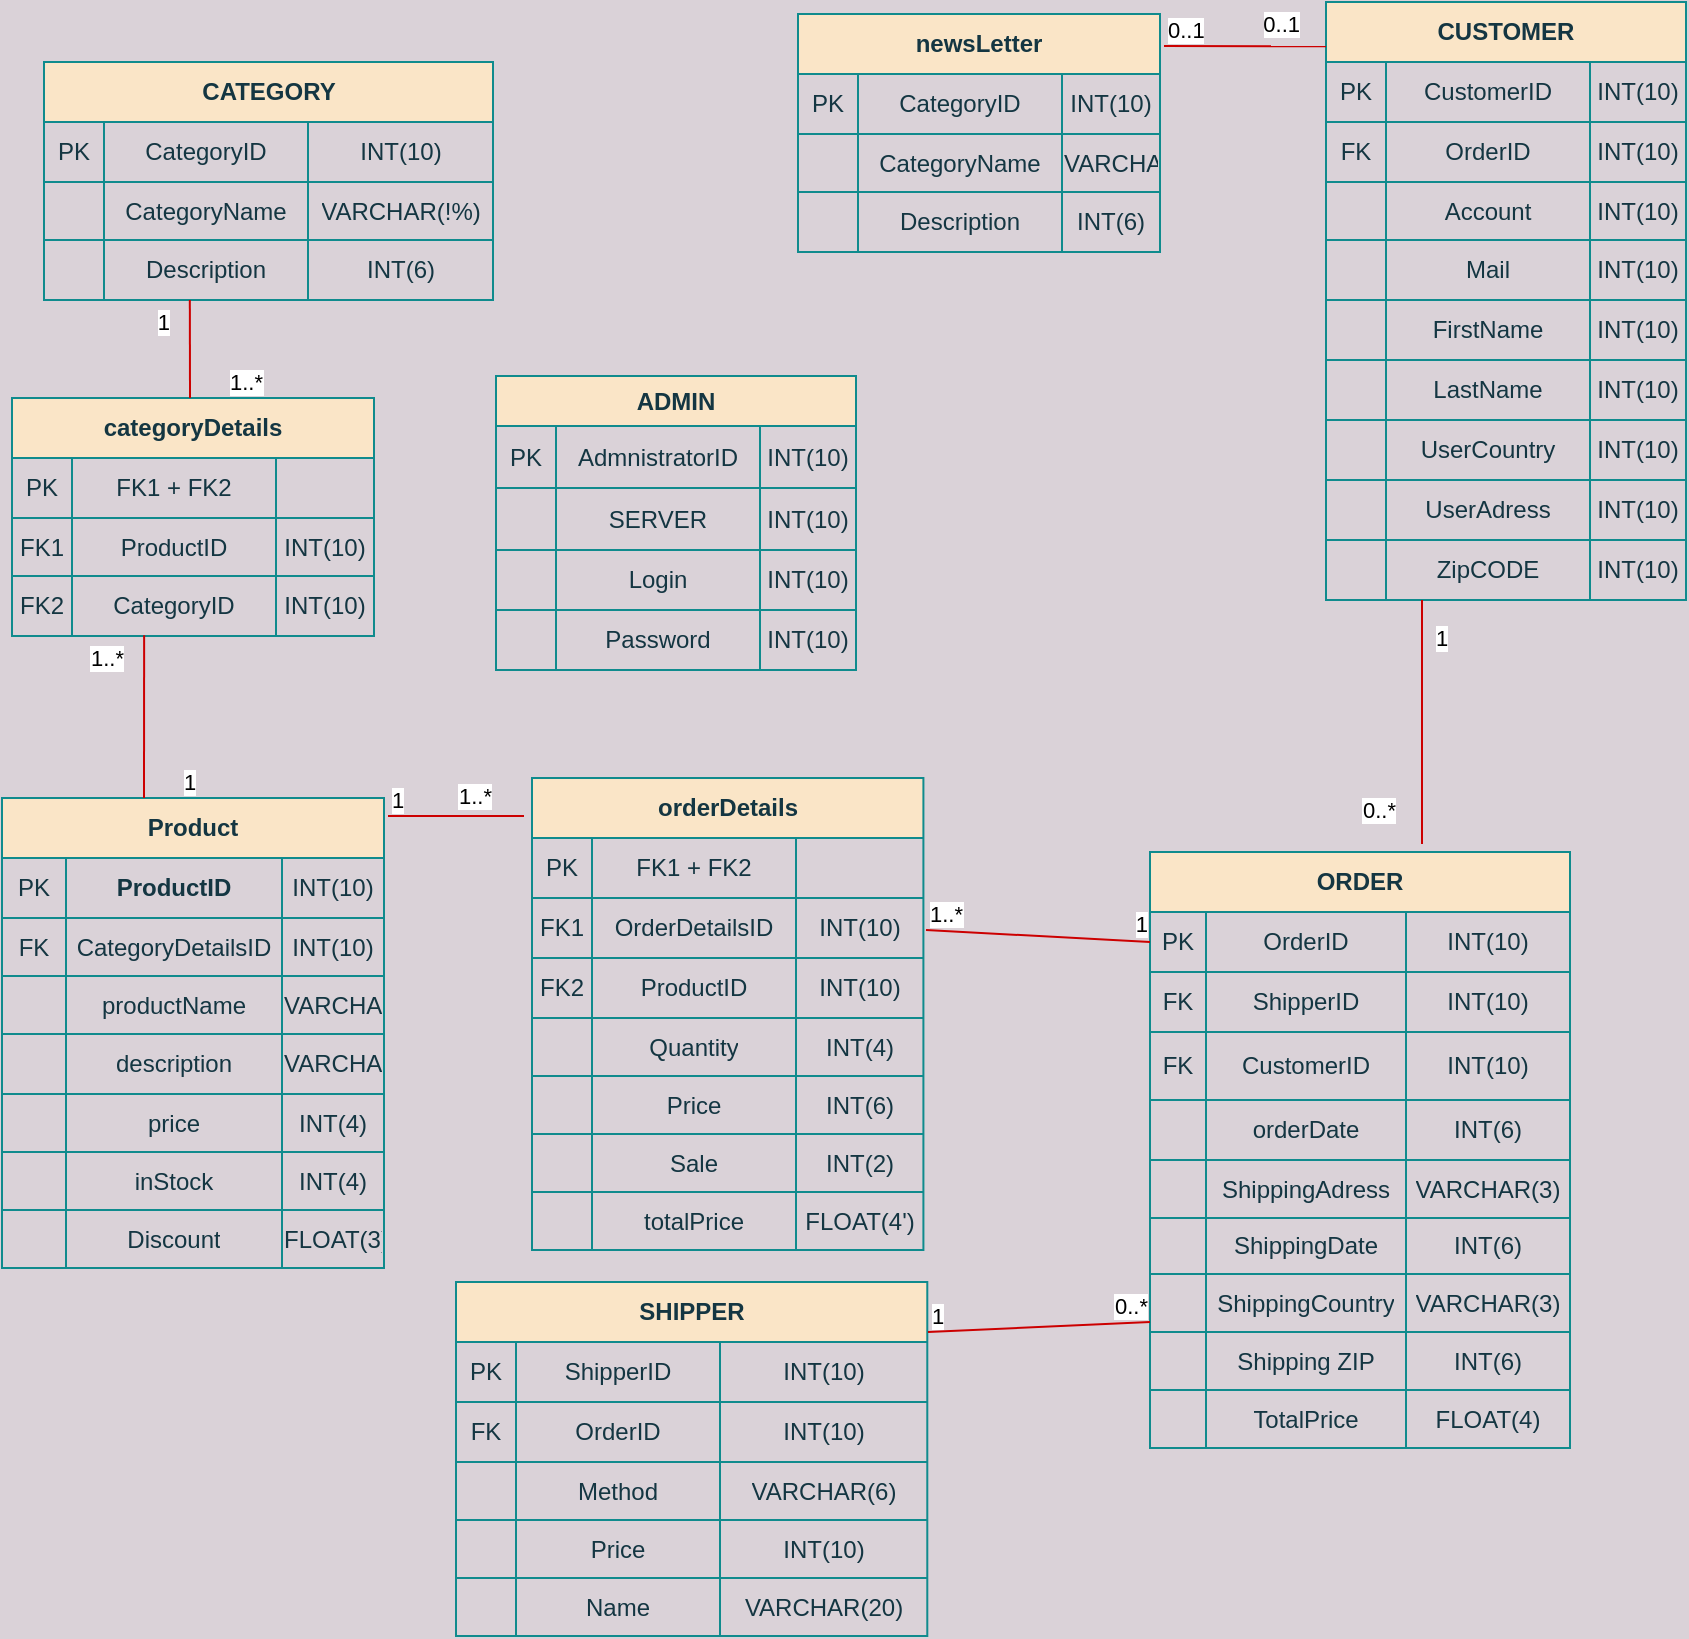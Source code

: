 <mxfile version="14.2.4" type="embed">
    <diagram name="Page-1" id="c4acf3e9-155e-7222-9cf6-157b1a14988f">
        <mxGraphModel dx="1560" dy="1160" grid="0" gridSize="10" guides="1" tooltips="1" connect="1" arrows="1" fold="1" page="1" pageScale="1" pageWidth="850" pageHeight="1100" background="#DAD2D8" math="0" shadow="0">
            <root>
                <mxCell id="0"/>
                <mxCell id="1" parent="0"/>
                <mxCell id="YACHoL5docVy_mTdtGhY-1" value="Product" style="shape=table;html=1;whiteSpace=wrap;startSize=30;container=1;collapsible=0;childLayout=tableLayout;fontStyle=1;align=center;fillColor=#FAE5C7;strokeColor=#0F8B8D;fontColor=#143642;" parent="1" vertex="1">
                    <mxGeometry x="52" y="430" width="191" height="235" as="geometry"/>
                </mxCell>
                <mxCell id="YACHoL5docVy_mTdtGhY-2" value="" style="shape=partialRectangle;html=1;whiteSpace=wrap;collapsible=0;dropTarget=0;pointerEvents=0;fillColor=none;top=0;left=0;bottom=0;right=0;points=[[0,0.5],[1,0.5]];portConstraint=eastwest;strokeColor=#0F8B8D;fontColor=#143642;" parent="YACHoL5docVy_mTdtGhY-1" vertex="1">
                    <mxGeometry y="30" width="191" height="30" as="geometry"/>
                </mxCell>
                <mxCell id="YACHoL5docVy_mTdtGhY-3" value="PK" style="shape=partialRectangle;html=1;whiteSpace=wrap;connectable=0;fillColor=none;top=0;left=0;bottom=0;right=0;overflow=hidden;strokeColor=#0F8B8D;fontColor=#143642;" parent="YACHoL5docVy_mTdtGhY-2" vertex="1">
                    <mxGeometry width="32" height="30" as="geometry"/>
                </mxCell>
                <mxCell id="YACHoL5docVy_mTdtGhY-4" value="&lt;span style=&quot;font-weight: 700&quot;&gt;ProductID&lt;/span&gt;" style="shape=partialRectangle;html=1;whiteSpace=wrap;connectable=0;fillColor=none;top=0;left=0;bottom=0;right=0;overflow=hidden;strokeColor=#0F8B8D;fontColor=#143642;" parent="YACHoL5docVy_mTdtGhY-2" vertex="1">
                    <mxGeometry x="32" width="108" height="30" as="geometry"/>
                </mxCell>
                <mxCell id="YACHoL5docVy_mTdtGhY-5" value="INT(10)" style="shape=partialRectangle;html=1;whiteSpace=wrap;connectable=0;fillColor=none;top=0;left=0;bottom=0;right=0;overflow=hidden;strokeColor=#0F8B8D;fontColor=#143642;" parent="YACHoL5docVy_mTdtGhY-2" vertex="1">
                    <mxGeometry x="140" width="51" height="30" as="geometry"/>
                </mxCell>
                <mxCell id="259" style="shape=partialRectangle;html=1;whiteSpace=wrap;collapsible=0;dropTarget=0;pointerEvents=0;fillColor=none;top=0;left=0;bottom=0;right=0;points=[[0,0.5],[1,0.5]];portConstraint=eastwest;strokeColor=#0F8B8D;fontColor=#143642;" parent="YACHoL5docVy_mTdtGhY-1" vertex="1">
                    <mxGeometry y="60" width="191" height="29" as="geometry"/>
                </mxCell>
                <mxCell id="260" value="FK" style="shape=partialRectangle;html=1;whiteSpace=wrap;connectable=0;fillColor=none;top=0;left=0;bottom=0;right=0;overflow=hidden;strokeColor=#0F8B8D;fontColor=#143642;" parent="259" vertex="1">
                    <mxGeometry width="32" height="29" as="geometry"/>
                </mxCell>
                <mxCell id="261" value="&lt;span&gt;CategoryDetailsID&lt;/span&gt;" style="shape=partialRectangle;html=1;whiteSpace=wrap;connectable=0;fillColor=none;top=0;left=0;bottom=0;right=0;overflow=hidden;strokeColor=#0F8B8D;fontColor=#143642;" parent="259" vertex="1">
                    <mxGeometry x="32" width="108" height="29" as="geometry"/>
                </mxCell>
                <mxCell id="262" value="&lt;span&gt;INT(10)&lt;/span&gt;" style="shape=partialRectangle;html=1;whiteSpace=wrap;connectable=0;fillColor=none;top=0;left=0;bottom=0;right=0;overflow=hidden;strokeColor=#0F8B8D;fontColor=#143642;" parent="259" vertex="1">
                    <mxGeometry x="140" width="51" height="29" as="geometry"/>
                </mxCell>
                <mxCell id="YACHoL5docVy_mTdtGhY-6" value="" style="shape=partialRectangle;html=1;whiteSpace=wrap;collapsible=0;dropTarget=0;pointerEvents=0;fillColor=none;top=0;left=0;bottom=0;right=0;points=[[0,0.5],[1,0.5]];portConstraint=eastwest;strokeColor=#0F8B8D;fontColor=#143642;" parent="YACHoL5docVy_mTdtGhY-1" vertex="1">
                    <mxGeometry y="89" width="191" height="29" as="geometry"/>
                </mxCell>
                <mxCell id="YACHoL5docVy_mTdtGhY-7" value="" style="shape=partialRectangle;html=1;whiteSpace=wrap;connectable=0;fillColor=none;top=0;left=0;bottom=0;right=0;overflow=hidden;strokeColor=#0F8B8D;fontColor=#143642;" parent="YACHoL5docVy_mTdtGhY-6" vertex="1">
                    <mxGeometry width="32" height="29" as="geometry"/>
                </mxCell>
                <mxCell id="YACHoL5docVy_mTdtGhY-8" value="&lt;span style=&quot;text-align: left&quot;&gt;productName&lt;/span&gt;" style="shape=partialRectangle;html=1;whiteSpace=wrap;connectable=0;fillColor=none;top=0;left=0;bottom=0;right=0;overflow=hidden;strokeColor=#0F8B8D;fontColor=#143642;" parent="YACHoL5docVy_mTdtGhY-6" vertex="1">
                    <mxGeometry x="32" width="108" height="29" as="geometry"/>
                </mxCell>
                <mxCell id="YACHoL5docVy_mTdtGhY-9" value="&lt;span&gt;VARCHAR(50)&lt;/span&gt;" style="shape=partialRectangle;html=1;whiteSpace=wrap;connectable=0;fillColor=none;top=0;left=0;bottom=0;right=0;overflow=hidden;strokeColor=#0F8B8D;fontColor=#143642;" parent="YACHoL5docVy_mTdtGhY-6" vertex="1">
                    <mxGeometry x="140" width="51" height="29" as="geometry"/>
                </mxCell>
                <mxCell id="YACHoL5docVy_mTdtGhY-10" value="" style="shape=partialRectangle;html=1;whiteSpace=wrap;collapsible=0;dropTarget=0;pointerEvents=0;fillColor=none;top=0;left=0;bottom=0;right=0;points=[[0,0.5],[1,0.5]];portConstraint=eastwest;strokeColor=#0F8B8D;fontColor=#143642;" parent="YACHoL5docVy_mTdtGhY-1" vertex="1">
                    <mxGeometry y="118" width="191" height="30" as="geometry"/>
                </mxCell>
                <mxCell id="YACHoL5docVy_mTdtGhY-11" value="" style="shape=partialRectangle;html=1;whiteSpace=wrap;connectable=0;fillColor=none;top=0;left=0;bottom=0;right=0;overflow=hidden;strokeColor=#0F8B8D;fontColor=#143642;" parent="YACHoL5docVy_mTdtGhY-10" vertex="1">
                    <mxGeometry width="32" height="30" as="geometry"/>
                </mxCell>
                <mxCell id="YACHoL5docVy_mTdtGhY-12" value="&lt;span style=&quot;text-align: left&quot;&gt;description&lt;/span&gt;" style="shape=partialRectangle;html=1;whiteSpace=wrap;connectable=0;fillColor=none;top=0;left=0;bottom=0;right=0;overflow=hidden;strokeColor=#0F8B8D;fontColor=#143642;" parent="YACHoL5docVy_mTdtGhY-10" vertex="1">
                    <mxGeometry x="32" width="108" height="30" as="geometry"/>
                </mxCell>
                <mxCell id="YACHoL5docVy_mTdtGhY-13" value="VARCHAR(200)" style="shape=partialRectangle;html=1;whiteSpace=wrap;connectable=0;fillColor=none;top=0;left=0;bottom=0;right=0;overflow=hidden;strokeColor=#0F8B8D;fontColor=#143642;" parent="YACHoL5docVy_mTdtGhY-10" vertex="1">
                    <mxGeometry x="140" width="51" height="30" as="geometry"/>
                </mxCell>
                <mxCell id="15" value="" style="shape=partialRectangle;html=1;whiteSpace=wrap;collapsible=0;dropTarget=0;pointerEvents=0;fillColor=none;top=0;left=0;bottom=0;right=0;points=[[0,0.5],[1,0.5]];portConstraint=eastwest;strokeColor=#0F8B8D;fontColor=#143642;" parent="YACHoL5docVy_mTdtGhY-1" vertex="1">
                    <mxGeometry y="148" width="191" height="29" as="geometry"/>
                </mxCell>
                <mxCell id="16" value="" style="shape=partialRectangle;html=1;whiteSpace=wrap;connectable=0;fillColor=none;top=0;left=0;bottom=0;right=0;overflow=hidden;strokeColor=#0F8B8D;fontColor=#143642;" parent="15" vertex="1">
                    <mxGeometry width="32" height="29" as="geometry"/>
                </mxCell>
                <mxCell id="17" value="&lt;span style=&quot;text-align: left&quot;&gt;price&lt;/span&gt;" style="shape=partialRectangle;html=1;whiteSpace=wrap;connectable=0;fillColor=none;top=0;left=0;bottom=0;right=0;overflow=hidden;strokeColor=#0F8B8D;fontColor=#143642;" parent="15" vertex="1">
                    <mxGeometry x="32" width="108" height="29" as="geometry"/>
                </mxCell>
                <mxCell id="18" value="&lt;span&gt;INT(4)&lt;/span&gt;" style="shape=partialRectangle;html=1;whiteSpace=wrap;connectable=0;fillColor=none;top=0;left=0;bottom=0;right=0;overflow=hidden;strokeColor=#0F8B8D;fontColor=#143642;" parent="15" vertex="1">
                    <mxGeometry x="140" width="51" height="29" as="geometry"/>
                </mxCell>
                <mxCell id="7CMeh297SP7o4FMxIKgV-269" style="shape=partialRectangle;html=1;whiteSpace=wrap;collapsible=0;dropTarget=0;pointerEvents=0;fillColor=none;top=0;left=0;bottom=0;right=0;points=[[0,0.5],[1,0.5]];portConstraint=eastwest;strokeColor=#0F8B8D;fontColor=#143642;" vertex="1" parent="YACHoL5docVy_mTdtGhY-1">
                    <mxGeometry y="177" width="191" height="29" as="geometry"/>
                </mxCell>
                <mxCell id="7CMeh297SP7o4FMxIKgV-270" style="shape=partialRectangle;html=1;whiteSpace=wrap;connectable=0;fillColor=none;top=0;left=0;bottom=0;right=0;overflow=hidden;strokeColor=#0F8B8D;fontColor=#143642;" vertex="1" parent="7CMeh297SP7o4FMxIKgV-269">
                    <mxGeometry width="32" height="29" as="geometry"/>
                </mxCell>
                <mxCell id="7CMeh297SP7o4FMxIKgV-271" value="inStock" style="shape=partialRectangle;html=1;whiteSpace=wrap;connectable=0;fillColor=none;top=0;left=0;bottom=0;right=0;overflow=hidden;strokeColor=#0F8B8D;fontColor=#143642;" vertex="1" parent="7CMeh297SP7o4FMxIKgV-269">
                    <mxGeometry x="32" width="108" height="29" as="geometry"/>
                </mxCell>
                <mxCell id="7CMeh297SP7o4FMxIKgV-272" value="INT(4)" style="shape=partialRectangle;html=1;whiteSpace=wrap;connectable=0;fillColor=none;top=0;left=0;bottom=0;right=0;overflow=hidden;strokeColor=#0F8B8D;fontColor=#143642;" vertex="1" parent="7CMeh297SP7o4FMxIKgV-269">
                    <mxGeometry x="140" width="51" height="29" as="geometry"/>
                </mxCell>
                <mxCell id="7CMeh297SP7o4FMxIKgV-273" style="shape=partialRectangle;html=1;whiteSpace=wrap;collapsible=0;dropTarget=0;pointerEvents=0;fillColor=none;top=0;left=0;bottom=0;right=0;points=[[0,0.5],[1,0.5]];portConstraint=eastwest;strokeColor=#0F8B8D;fontColor=#143642;" vertex="1" parent="YACHoL5docVy_mTdtGhY-1">
                    <mxGeometry y="206" width="191" height="29" as="geometry"/>
                </mxCell>
                <mxCell id="7CMeh297SP7o4FMxIKgV-274" style="shape=partialRectangle;html=1;whiteSpace=wrap;connectable=0;fillColor=none;top=0;left=0;bottom=0;right=0;overflow=hidden;strokeColor=#0F8B8D;fontColor=#143642;" vertex="1" parent="7CMeh297SP7o4FMxIKgV-273">
                    <mxGeometry width="32" height="29" as="geometry"/>
                </mxCell>
                <mxCell id="7CMeh297SP7o4FMxIKgV-275" value="Discount" style="shape=partialRectangle;html=1;whiteSpace=wrap;connectable=0;fillColor=none;top=0;left=0;bottom=0;right=0;overflow=hidden;strokeColor=#0F8B8D;fontColor=#143642;" vertex="1" parent="7CMeh297SP7o4FMxIKgV-273">
                    <mxGeometry x="32" width="108" height="29" as="geometry"/>
                </mxCell>
                <mxCell id="7CMeh297SP7o4FMxIKgV-276" value="FLOAT(3)" style="shape=partialRectangle;html=1;whiteSpace=wrap;connectable=0;fillColor=none;top=0;left=0;bottom=0;right=0;overflow=hidden;strokeColor=#0F8B8D;fontColor=#143642;" vertex="1" parent="7CMeh297SP7o4FMxIKgV-273">
                    <mxGeometry x="140" width="51" height="29" as="geometry"/>
                </mxCell>
                <mxCell id="24" value="ADMIN" style="shape=table;html=1;whiteSpace=wrap;startSize=25;container=1;collapsible=0;childLayout=tableLayout;fontStyle=1;align=center;fillColor=#FAE5C7;strokeColor=#0F8B8D;fontColor=#143642;" parent="1" vertex="1">
                    <mxGeometry x="299" y="219" width="180" height="147" as="geometry"/>
                </mxCell>
                <mxCell id="25" value="" style="shape=partialRectangle;html=1;whiteSpace=wrap;collapsible=0;dropTarget=0;pointerEvents=0;fillColor=none;top=0;left=0;bottom=0;right=0;points=[[0,0.5],[1,0.5]];portConstraint=eastwest;strokeColor=#0F8B8D;fontColor=#143642;" parent="24" vertex="1">
                    <mxGeometry y="25" width="180" height="31" as="geometry"/>
                </mxCell>
                <mxCell id="26" value="PK" style="shape=partialRectangle;html=1;whiteSpace=wrap;connectable=0;fillColor=none;top=0;left=0;bottom=0;right=0;overflow=hidden;strokeColor=#0F8B8D;fontColor=#143642;" parent="25" vertex="1">
                    <mxGeometry width="30" height="31" as="geometry"/>
                </mxCell>
                <mxCell id="27" value="&lt;span&gt;AdmnistratorID&lt;/span&gt;" style="shape=partialRectangle;html=1;whiteSpace=wrap;connectable=0;fillColor=none;top=0;left=0;bottom=0;right=0;overflow=hidden;strokeColor=#0F8B8D;fontColor=#143642;" parent="25" vertex="1">
                    <mxGeometry x="30" width="102" height="31" as="geometry"/>
                </mxCell>
                <mxCell id="28" value="INT(10)" style="shape=partialRectangle;html=1;whiteSpace=wrap;connectable=0;fillColor=none;top=0;left=0;bottom=0;right=0;overflow=hidden;strokeColor=#0F8B8D;fontColor=#143642;" parent="25" vertex="1">
                    <mxGeometry x="132" width="48" height="31" as="geometry"/>
                </mxCell>
                <mxCell id="29" value="" style="shape=partialRectangle;html=1;whiteSpace=wrap;collapsible=0;dropTarget=0;pointerEvents=0;fillColor=none;top=0;left=0;bottom=0;right=0;points=[[0,0.5],[1,0.5]];portConstraint=eastwest;strokeColor=#0F8B8D;fontColor=#143642;" parent="24" vertex="1">
                    <mxGeometry y="56" width="180" height="31" as="geometry"/>
                </mxCell>
                <mxCell id="30" value="" style="shape=partialRectangle;html=1;whiteSpace=wrap;connectable=0;fillColor=none;top=0;left=0;bottom=0;right=0;overflow=hidden;strokeColor=#0F8B8D;fontColor=#143642;" parent="29" vertex="1">
                    <mxGeometry width="30" height="31" as="geometry"/>
                </mxCell>
                <mxCell id="31" value="&lt;span style=&quot;text-align: left&quot;&gt;SERVER&lt;/span&gt;" style="shape=partialRectangle;html=1;whiteSpace=wrap;connectable=0;fillColor=none;top=0;left=0;bottom=0;right=0;overflow=hidden;strokeColor=#0F8B8D;fontColor=#143642;" parent="29" vertex="1">
                    <mxGeometry x="30" width="102" height="31" as="geometry"/>
                </mxCell>
                <mxCell id="32" value="&lt;span&gt;INT(10)&lt;/span&gt;" style="shape=partialRectangle;html=1;whiteSpace=wrap;connectable=0;fillColor=none;top=0;left=0;bottom=0;right=0;overflow=hidden;strokeColor=#0F8B8D;fontColor=#143642;" parent="29" vertex="1">
                    <mxGeometry x="132" width="48" height="31" as="geometry"/>
                </mxCell>
                <mxCell id="212" style="shape=partialRectangle;html=1;whiteSpace=wrap;collapsible=0;dropTarget=0;pointerEvents=0;fillColor=none;top=0;left=0;bottom=0;right=0;points=[[0,0.5],[1,0.5]];portConstraint=eastwest;strokeColor=#0F8B8D;fontColor=#143642;" parent="24" vertex="1">
                    <mxGeometry y="87" width="180" height="30" as="geometry"/>
                </mxCell>
                <mxCell id="213" style="shape=partialRectangle;html=1;whiteSpace=wrap;connectable=0;fillColor=none;top=0;left=0;bottom=0;right=0;overflow=hidden;strokeColor=#0F8B8D;fontColor=#143642;" parent="212" vertex="1">
                    <mxGeometry width="30" height="30" as="geometry"/>
                </mxCell>
                <mxCell id="214" value="Login" style="shape=partialRectangle;html=1;whiteSpace=wrap;connectable=0;fillColor=none;top=0;left=0;bottom=0;right=0;overflow=hidden;strokeColor=#0F8B8D;fontColor=#143642;" parent="212" vertex="1">
                    <mxGeometry x="30" width="102" height="30" as="geometry"/>
                </mxCell>
                <mxCell id="215" value="&lt;span&gt;INT(10)&lt;/span&gt;" style="shape=partialRectangle;html=1;whiteSpace=wrap;connectable=0;fillColor=none;top=0;left=0;bottom=0;right=0;overflow=hidden;strokeColor=#0F8B8D;fontColor=#143642;" parent="212" vertex="1">
                    <mxGeometry x="132" width="48" height="30" as="geometry"/>
                </mxCell>
                <mxCell id="216" style="shape=partialRectangle;html=1;whiteSpace=wrap;collapsible=0;dropTarget=0;pointerEvents=0;fillColor=none;top=0;left=0;bottom=0;right=0;points=[[0,0.5],[1,0.5]];portConstraint=eastwest;strokeColor=#0F8B8D;fontColor=#143642;" parent="24" vertex="1">
                    <mxGeometry y="117" width="180" height="30" as="geometry"/>
                </mxCell>
                <mxCell id="217" style="shape=partialRectangle;html=1;whiteSpace=wrap;connectable=0;fillColor=none;top=0;left=0;bottom=0;right=0;overflow=hidden;strokeColor=#0F8B8D;fontColor=#143642;" parent="216" vertex="1">
                    <mxGeometry width="30" height="30" as="geometry"/>
                </mxCell>
                <mxCell id="218" value="Password" style="shape=partialRectangle;html=1;whiteSpace=wrap;connectable=0;fillColor=none;top=0;left=0;bottom=0;right=0;overflow=hidden;strokeColor=#0F8B8D;fontColor=#143642;" parent="216" vertex="1">
                    <mxGeometry x="30" width="102" height="30" as="geometry"/>
                </mxCell>
                <mxCell id="219" value="&lt;span&gt;INT(10)&lt;/span&gt;" style="shape=partialRectangle;html=1;whiteSpace=wrap;connectable=0;fillColor=none;top=0;left=0;bottom=0;right=0;overflow=hidden;strokeColor=#0F8B8D;fontColor=#143642;" parent="216" vertex="1">
                    <mxGeometry x="132" width="48" height="30" as="geometry"/>
                </mxCell>
                <mxCell id="72" value="CUSTOMER" style="shape=table;html=1;whiteSpace=wrap;startSize=30;container=1;collapsible=0;childLayout=tableLayout;fontStyle=1;align=center;fillColor=#FAE5C7;strokeColor=#0F8B8D;fontColor=#143642;" parent="1" vertex="1">
                    <mxGeometry x="714" y="32" width="180" height="299" as="geometry"/>
                </mxCell>
                <mxCell id="73" value="" style="shape=partialRectangle;html=1;whiteSpace=wrap;collapsible=0;dropTarget=0;pointerEvents=0;fillColor=none;top=0;left=0;bottom=0;right=0;points=[[0,0.5],[1,0.5]];portConstraint=eastwest;strokeColor=#0F8B8D;fontColor=#143642;" parent="72" vertex="1">
                    <mxGeometry y="30" width="180" height="30" as="geometry"/>
                </mxCell>
                <mxCell id="74" value="PK" style="shape=partialRectangle;html=1;whiteSpace=wrap;connectable=0;fillColor=none;top=0;left=0;bottom=0;right=0;overflow=hidden;strokeColor=#0F8B8D;fontColor=#143642;" parent="73" vertex="1">
                    <mxGeometry width="30" height="30" as="geometry"/>
                </mxCell>
                <mxCell id="75" value="&lt;span&gt;CustomerID&lt;/span&gt;" style="shape=partialRectangle;html=1;whiteSpace=wrap;connectable=0;fillColor=none;top=0;left=0;bottom=0;right=0;overflow=hidden;strokeColor=#0F8B8D;fontColor=#143642;" parent="73" vertex="1">
                    <mxGeometry x="30" width="102" height="30" as="geometry"/>
                </mxCell>
                <mxCell id="76" value="INT(10)" style="shape=partialRectangle;html=1;whiteSpace=wrap;connectable=0;fillColor=none;top=0;left=0;bottom=0;right=0;overflow=hidden;strokeColor=#0F8B8D;fontColor=#143642;" parent="73" vertex="1">
                    <mxGeometry x="132" width="48" height="30" as="geometry"/>
                </mxCell>
                <mxCell id="251" style="shape=partialRectangle;html=1;whiteSpace=wrap;collapsible=0;dropTarget=0;pointerEvents=0;fillColor=none;top=0;left=0;bottom=0;right=0;points=[[0,0.5],[1,0.5]];portConstraint=eastwest;strokeColor=#0F8B8D;fontColor=#143642;" parent="72" vertex="1">
                    <mxGeometry y="60" width="180" height="30" as="geometry"/>
                </mxCell>
                <mxCell id="252" value="FK" style="shape=partialRectangle;html=1;whiteSpace=wrap;connectable=0;fillColor=none;top=0;left=0;bottom=0;right=0;overflow=hidden;strokeColor=#0F8B8D;fontColor=#143642;" parent="251" vertex="1">
                    <mxGeometry width="30" height="30" as="geometry"/>
                </mxCell>
                <mxCell id="253" value="OrderID" style="shape=partialRectangle;html=1;whiteSpace=wrap;connectable=0;fillColor=none;top=0;left=0;bottom=0;right=0;overflow=hidden;strokeColor=#0F8B8D;fontColor=#143642;" parent="251" vertex="1">
                    <mxGeometry x="30" width="102" height="30" as="geometry"/>
                </mxCell>
                <mxCell id="254" value="INT(10)" style="shape=partialRectangle;html=1;whiteSpace=wrap;connectable=0;fillColor=none;top=0;left=0;bottom=0;right=0;overflow=hidden;strokeColor=#0F8B8D;fontColor=#143642;" parent="251" vertex="1">
                    <mxGeometry x="132" width="48" height="30" as="geometry"/>
                </mxCell>
                <mxCell id="77" value="" style="shape=partialRectangle;html=1;whiteSpace=wrap;collapsible=0;dropTarget=0;pointerEvents=0;fillColor=none;top=0;left=0;bottom=0;right=0;points=[[0,0.5],[1,0.5]];portConstraint=eastwest;strokeColor=#0F8B8D;fontColor=#143642;" parent="72" vertex="1">
                    <mxGeometry y="90" width="180" height="29" as="geometry"/>
                </mxCell>
                <mxCell id="78" value="" style="shape=partialRectangle;html=1;whiteSpace=wrap;connectable=0;fillColor=none;top=0;left=0;bottom=0;right=0;overflow=hidden;strokeColor=#0F8B8D;fontColor=#143642;" parent="77" vertex="1">
                    <mxGeometry width="30" height="29" as="geometry"/>
                </mxCell>
                <mxCell id="79" value="&lt;span style=&quot;text-align: left&quot;&gt;Account&lt;/span&gt;" style="shape=partialRectangle;html=1;whiteSpace=wrap;connectable=0;fillColor=none;top=0;left=0;bottom=0;right=0;overflow=hidden;strokeColor=#0F8B8D;fontColor=#143642;" parent="77" vertex="1">
                    <mxGeometry x="30" width="102" height="29" as="geometry"/>
                </mxCell>
                <mxCell id="80" value="&lt;span&gt;INT(10)&lt;/span&gt;" style="shape=partialRectangle;html=1;whiteSpace=wrap;connectable=0;fillColor=none;top=0;left=0;bottom=0;right=0;overflow=hidden;strokeColor=#0F8B8D;fontColor=#143642;" parent="77" vertex="1">
                    <mxGeometry x="132" width="48" height="29" as="geometry"/>
                </mxCell>
                <mxCell id="81" value="" style="shape=partialRectangle;html=1;whiteSpace=wrap;collapsible=0;dropTarget=0;pointerEvents=0;fillColor=none;top=0;left=0;bottom=0;right=0;points=[[0,0.5],[1,0.5]];portConstraint=eastwest;strokeColor=#0F8B8D;fontColor=#143642;" parent="72" vertex="1">
                    <mxGeometry y="119" width="180" height="30" as="geometry"/>
                </mxCell>
                <mxCell id="82" value="" style="shape=partialRectangle;html=1;whiteSpace=wrap;connectable=0;fillColor=none;top=0;left=0;bottom=0;right=0;overflow=hidden;strokeColor=#0F8B8D;fontColor=#143642;" parent="81" vertex="1">
                    <mxGeometry width="30" height="30" as="geometry"/>
                </mxCell>
                <mxCell id="83" value="&lt;span style=&quot;text-align: left&quot;&gt;Mail&lt;/span&gt;" style="shape=partialRectangle;html=1;whiteSpace=wrap;connectable=0;fillColor=none;top=0;left=0;bottom=0;right=0;overflow=hidden;strokeColor=#0F8B8D;fontColor=#143642;" parent="81" vertex="1">
                    <mxGeometry x="30" width="102" height="30" as="geometry"/>
                </mxCell>
                <mxCell id="84" value="&lt;span&gt;INT(10)&lt;/span&gt;" style="shape=partialRectangle;html=1;whiteSpace=wrap;connectable=0;fillColor=none;top=0;left=0;bottom=0;right=0;overflow=hidden;strokeColor=#0F8B8D;fontColor=#143642;" parent="81" vertex="1">
                    <mxGeometry x="132" width="48" height="30" as="geometry"/>
                </mxCell>
                <mxCell id="192" style="shape=partialRectangle;html=1;whiteSpace=wrap;collapsible=0;dropTarget=0;pointerEvents=0;fillColor=none;top=0;left=0;bottom=0;right=0;points=[[0,0.5],[1,0.5]];portConstraint=eastwest;strokeColor=#0F8B8D;fontColor=#143642;" parent="72" vertex="1">
                    <mxGeometry y="149" width="180" height="30" as="geometry"/>
                </mxCell>
                <mxCell id="193" style="shape=partialRectangle;html=1;whiteSpace=wrap;connectable=0;fillColor=none;top=0;left=0;bottom=0;right=0;overflow=hidden;strokeColor=#0F8B8D;fontColor=#143642;" parent="192" vertex="1">
                    <mxGeometry width="30" height="30" as="geometry"/>
                </mxCell>
                <mxCell id="194" value="FirstName" style="shape=partialRectangle;html=1;whiteSpace=wrap;connectable=0;fillColor=none;top=0;left=0;bottom=0;right=0;overflow=hidden;strokeColor=#0F8B8D;fontColor=#143642;" parent="192" vertex="1">
                    <mxGeometry x="30" width="102" height="30" as="geometry"/>
                </mxCell>
                <mxCell id="195" value="&lt;span&gt;INT(10)&lt;/span&gt;" style="shape=partialRectangle;html=1;whiteSpace=wrap;connectable=0;fillColor=none;top=0;left=0;bottom=0;right=0;overflow=hidden;strokeColor=#0F8B8D;fontColor=#143642;" parent="192" vertex="1">
                    <mxGeometry x="132" width="48" height="30" as="geometry"/>
                </mxCell>
                <mxCell id="196" style="shape=partialRectangle;html=1;whiteSpace=wrap;collapsible=0;dropTarget=0;pointerEvents=0;fillColor=none;top=0;left=0;bottom=0;right=0;points=[[0,0.5],[1,0.5]];portConstraint=eastwest;strokeColor=#0F8B8D;fontColor=#143642;" parent="72" vertex="1">
                    <mxGeometry y="179" width="180" height="30" as="geometry"/>
                </mxCell>
                <mxCell id="197" style="shape=partialRectangle;html=1;whiteSpace=wrap;connectable=0;fillColor=none;top=0;left=0;bottom=0;right=0;overflow=hidden;strokeColor=#0F8B8D;fontColor=#143642;" parent="196" vertex="1">
                    <mxGeometry width="30" height="30" as="geometry"/>
                </mxCell>
                <mxCell id="198" value="LastName" style="shape=partialRectangle;html=1;whiteSpace=wrap;connectable=0;fillColor=none;top=0;left=0;bottom=0;right=0;overflow=hidden;strokeColor=#0F8B8D;fontColor=#143642;" parent="196" vertex="1">
                    <mxGeometry x="30" width="102" height="30" as="geometry"/>
                </mxCell>
                <mxCell id="199" value="&lt;span&gt;INT(10)&lt;/span&gt;" style="shape=partialRectangle;html=1;whiteSpace=wrap;connectable=0;fillColor=none;top=0;left=0;bottom=0;right=0;overflow=hidden;strokeColor=#0F8B8D;fontColor=#143642;" parent="196" vertex="1">
                    <mxGeometry x="132" width="48" height="30" as="geometry"/>
                </mxCell>
                <mxCell id="200" style="shape=partialRectangle;html=1;whiteSpace=wrap;collapsible=0;dropTarget=0;pointerEvents=0;fillColor=none;top=0;left=0;bottom=0;right=0;points=[[0,0.5],[1,0.5]];portConstraint=eastwest;strokeColor=#0F8B8D;fontColor=#143642;" parent="72" vertex="1">
                    <mxGeometry y="209" width="180" height="30" as="geometry"/>
                </mxCell>
                <mxCell id="201" style="shape=partialRectangle;html=1;whiteSpace=wrap;connectable=0;fillColor=none;top=0;left=0;bottom=0;right=0;overflow=hidden;strokeColor=#0F8B8D;fontColor=#143642;" parent="200" vertex="1">
                    <mxGeometry width="30" height="30" as="geometry"/>
                </mxCell>
                <mxCell id="202" value="UserCountry" style="shape=partialRectangle;html=1;whiteSpace=wrap;connectable=0;fillColor=none;top=0;left=0;bottom=0;right=0;overflow=hidden;strokeColor=#0F8B8D;fontColor=#143642;" parent="200" vertex="1">
                    <mxGeometry x="30" width="102" height="30" as="geometry"/>
                </mxCell>
                <mxCell id="203" value="&lt;span&gt;INT(10)&lt;/span&gt;" style="shape=partialRectangle;html=1;whiteSpace=wrap;connectable=0;fillColor=none;top=0;left=0;bottom=0;right=0;overflow=hidden;strokeColor=#0F8B8D;fontColor=#143642;" parent="200" vertex="1">
                    <mxGeometry x="132" width="48" height="30" as="geometry"/>
                </mxCell>
                <mxCell id="204" style="shape=partialRectangle;html=1;whiteSpace=wrap;collapsible=0;dropTarget=0;pointerEvents=0;fillColor=none;top=0;left=0;bottom=0;right=0;points=[[0,0.5],[1,0.5]];portConstraint=eastwest;strokeColor=#0F8B8D;fontColor=#143642;" parent="72" vertex="1">
                    <mxGeometry y="239" width="180" height="30" as="geometry"/>
                </mxCell>
                <mxCell id="205" style="shape=partialRectangle;html=1;whiteSpace=wrap;connectable=0;fillColor=none;top=0;left=0;bottom=0;right=0;overflow=hidden;strokeColor=#0F8B8D;fontColor=#143642;" parent="204" vertex="1">
                    <mxGeometry width="30" height="30" as="geometry"/>
                </mxCell>
                <mxCell id="206" value="UserAdress" style="shape=partialRectangle;html=1;whiteSpace=wrap;connectable=0;fillColor=none;top=0;left=0;bottom=0;right=0;overflow=hidden;strokeColor=#0F8B8D;fontColor=#143642;" parent="204" vertex="1">
                    <mxGeometry x="30" width="102" height="30" as="geometry"/>
                </mxCell>
                <mxCell id="207" value="&lt;span&gt;INT(10)&lt;/span&gt;" style="shape=partialRectangle;html=1;whiteSpace=wrap;connectable=0;fillColor=none;top=0;left=0;bottom=0;right=0;overflow=hidden;strokeColor=#0F8B8D;fontColor=#143642;" parent="204" vertex="1">
                    <mxGeometry x="132" width="48" height="30" as="geometry"/>
                </mxCell>
                <mxCell id="208" style="shape=partialRectangle;html=1;whiteSpace=wrap;collapsible=0;dropTarget=0;pointerEvents=0;fillColor=none;top=0;left=0;bottom=0;right=0;points=[[0,0.5],[1,0.5]];portConstraint=eastwest;strokeColor=#0F8B8D;fontColor=#143642;" parent="72" vertex="1">
                    <mxGeometry y="269" width="180" height="30" as="geometry"/>
                </mxCell>
                <mxCell id="209" style="shape=partialRectangle;html=1;whiteSpace=wrap;connectable=0;fillColor=none;top=0;left=0;bottom=0;right=0;overflow=hidden;strokeColor=#0F8B8D;fontColor=#143642;" parent="208" vertex="1">
                    <mxGeometry width="30" height="30" as="geometry"/>
                </mxCell>
                <mxCell id="210" value="ZipCODE" style="shape=partialRectangle;html=1;whiteSpace=wrap;connectable=0;fillColor=none;top=0;left=0;bottom=0;right=0;overflow=hidden;strokeColor=#0F8B8D;fontColor=#143642;" parent="208" vertex="1">
                    <mxGeometry x="30" width="102" height="30" as="geometry"/>
                </mxCell>
                <mxCell id="211" value="&lt;span&gt;INT(10)&lt;/span&gt;" style="shape=partialRectangle;html=1;whiteSpace=wrap;connectable=0;fillColor=none;top=0;left=0;bottom=0;right=0;overflow=hidden;strokeColor=#0F8B8D;fontColor=#143642;" parent="208" vertex="1">
                    <mxGeometry x="132" width="48" height="30" as="geometry"/>
                </mxCell>
                <mxCell id="120" value="ORDER" style="shape=table;html=1;whiteSpace=wrap;startSize=30;container=1;collapsible=0;childLayout=tableLayout;fontStyle=1;align=center;fillColor=#FAE5C7;strokeColor=#0F8B8D;fontColor=#143642;" parent="1" vertex="1">
                    <mxGeometry x="626" y="457" width="210" height="298" as="geometry"/>
                </mxCell>
                <mxCell id="121" value="" style="shape=partialRectangle;html=1;whiteSpace=wrap;collapsible=0;dropTarget=0;pointerEvents=0;fillColor=none;top=0;left=0;bottom=0;right=0;points=[[0,0.5],[1,0.5]];portConstraint=eastwest;strokeColor=#0F8B8D;fontColor=#143642;" parent="120" vertex="1">
                    <mxGeometry y="30" width="210" height="30" as="geometry"/>
                </mxCell>
                <mxCell id="122" value="PK" style="shape=partialRectangle;html=1;whiteSpace=wrap;connectable=0;fillColor=none;top=0;left=0;bottom=0;right=0;overflow=hidden;strokeColor=#0F8B8D;fontColor=#143642;" parent="121" vertex="1">
                    <mxGeometry width="28" height="30" as="geometry"/>
                </mxCell>
                <mxCell id="123" value="&lt;span&gt;OrderID&lt;/span&gt;" style="shape=partialRectangle;html=1;whiteSpace=wrap;connectable=0;fillColor=none;top=0;left=0;bottom=0;right=0;overflow=hidden;strokeColor=#0F8B8D;fontColor=#143642;" parent="121" vertex="1">
                    <mxGeometry x="28" width="100" height="30" as="geometry"/>
                </mxCell>
                <mxCell id="124" value="&lt;span&gt;INT(10)&lt;/span&gt;" style="shape=partialRectangle;html=1;whiteSpace=wrap;connectable=0;fillColor=none;top=0;left=0;bottom=0;right=0;overflow=hidden;strokeColor=#0F8B8D;fontColor=#143642;" parent="121" vertex="1">
                    <mxGeometry x="128" width="82" height="30" as="geometry"/>
                </mxCell>
                <mxCell id="ivW9iHV96__MKiOfjKR5-309" style="shape=partialRectangle;html=1;whiteSpace=wrap;collapsible=0;dropTarget=0;pointerEvents=0;fillColor=none;top=0;left=0;bottom=0;right=0;points=[[0,0.5],[1,0.5]];portConstraint=eastwest;strokeColor=#0F8B8D;fontColor=#143642;" parent="120" vertex="1">
                    <mxGeometry y="60" width="210" height="30" as="geometry"/>
                </mxCell>
                <mxCell id="ivW9iHV96__MKiOfjKR5-310" value="FK" style="shape=partialRectangle;html=1;whiteSpace=wrap;connectable=0;fillColor=none;top=0;left=0;bottom=0;right=0;overflow=hidden;strokeColor=#0F8B8D;fontColor=#143642;" parent="ivW9iHV96__MKiOfjKR5-309" vertex="1">
                    <mxGeometry width="28" height="30" as="geometry"/>
                </mxCell>
                <mxCell id="ivW9iHV96__MKiOfjKR5-311" value="&lt;span&gt;ShipperID&lt;/span&gt;" style="shape=partialRectangle;html=1;whiteSpace=wrap;connectable=0;fillColor=none;top=0;left=0;bottom=0;right=0;overflow=hidden;strokeColor=#0F8B8D;fontColor=#143642;" parent="ivW9iHV96__MKiOfjKR5-309" vertex="1">
                    <mxGeometry x="28" width="100" height="30" as="geometry"/>
                </mxCell>
                <mxCell id="ivW9iHV96__MKiOfjKR5-312" value="&lt;span&gt;INT(10)&lt;/span&gt;" style="shape=partialRectangle;html=1;whiteSpace=wrap;connectable=0;fillColor=none;top=0;left=0;bottom=0;right=0;overflow=hidden;strokeColor=#0F8B8D;fontColor=#143642;" parent="ivW9iHV96__MKiOfjKR5-309" vertex="1">
                    <mxGeometry x="128" width="82" height="30" as="geometry"/>
                </mxCell>
                <mxCell id="247" style="shape=partialRectangle;html=1;whiteSpace=wrap;collapsible=0;dropTarget=0;pointerEvents=0;fillColor=none;top=0;left=0;bottom=0;right=0;points=[[0,0.5],[1,0.5]];portConstraint=eastwest;strokeColor=#0F8B8D;fontColor=#143642;" parent="120" vertex="1">
                    <mxGeometry y="90" width="210" height="34" as="geometry"/>
                </mxCell>
                <mxCell id="248" value="FK" style="shape=partialRectangle;html=1;whiteSpace=wrap;connectable=0;fillColor=none;top=0;left=0;bottom=0;right=0;overflow=hidden;strokeColor=#0F8B8D;fontColor=#143642;" parent="247" vertex="1">
                    <mxGeometry width="28" height="34" as="geometry"/>
                </mxCell>
                <mxCell id="249" value="CustomerID" style="shape=partialRectangle;html=1;whiteSpace=wrap;connectable=0;fillColor=none;top=0;left=0;bottom=0;right=0;overflow=hidden;strokeColor=#0F8B8D;fontColor=#143642;" parent="247" vertex="1">
                    <mxGeometry x="28" width="100" height="34" as="geometry"/>
                </mxCell>
                <mxCell id="250" value="&lt;span&gt;INT(10)&lt;/span&gt;" style="shape=partialRectangle;html=1;whiteSpace=wrap;connectable=0;fillColor=none;top=0;left=0;bottom=0;right=0;overflow=hidden;strokeColor=#0F8B8D;fontColor=#143642;" parent="247" vertex="1">
                    <mxGeometry x="128" width="82" height="34" as="geometry"/>
                </mxCell>
                <mxCell id="266" style="shape=partialRectangle;html=1;whiteSpace=wrap;collapsible=0;dropTarget=0;pointerEvents=0;fillColor=none;top=0;left=0;bottom=0;right=0;points=[[0,0.5],[1,0.5]];portConstraint=eastwest;strokeColor=#0F8B8D;fontColor=#143642;" parent="120" vertex="1">
                    <mxGeometry y="124" width="210" height="30" as="geometry"/>
                </mxCell>
                <mxCell id="267" style="shape=partialRectangle;html=1;whiteSpace=wrap;connectable=0;fillColor=none;top=0;left=0;bottom=0;right=0;overflow=hidden;strokeColor=#0F8B8D;fontColor=#143642;" parent="266" vertex="1">
                    <mxGeometry width="28" height="30" as="geometry"/>
                </mxCell>
                <mxCell id="268" value="orderDate" style="shape=partialRectangle;html=1;whiteSpace=wrap;connectable=0;fillColor=none;top=0;left=0;bottom=0;right=0;overflow=hidden;strokeColor=#0F8B8D;fontColor=#143642;" parent="266" vertex="1">
                    <mxGeometry x="28" width="100" height="30" as="geometry"/>
                </mxCell>
                <mxCell id="269" value="INT(6)" style="shape=partialRectangle;html=1;whiteSpace=wrap;connectable=0;fillColor=none;top=0;left=0;bottom=0;right=0;overflow=hidden;strokeColor=#0F8B8D;fontColor=#143642;" parent="266" vertex="1">
                    <mxGeometry x="128" width="82" height="30" as="geometry"/>
                </mxCell>
                <mxCell id="156" style="shape=partialRectangle;html=1;whiteSpace=wrap;collapsible=0;dropTarget=0;pointerEvents=0;fillColor=none;top=0;left=0;bottom=0;right=0;points=[[0,0.5],[1,0.5]];portConstraint=eastwest;strokeColor=#0F8B8D;fontColor=#143642;" parent="120" vertex="1">
                    <mxGeometry y="154" width="210" height="29" as="geometry"/>
                </mxCell>
                <mxCell id="157" style="shape=partialRectangle;html=1;whiteSpace=wrap;connectable=0;fillColor=none;top=0;left=0;bottom=0;right=0;overflow=hidden;strokeColor=#0F8B8D;fontColor=#143642;" parent="156" vertex="1">
                    <mxGeometry width="28" height="29" as="geometry"/>
                </mxCell>
                <mxCell id="158" value="ShippingAdress" style="shape=partialRectangle;html=1;whiteSpace=wrap;connectable=0;fillColor=none;top=0;left=0;bottom=0;right=0;overflow=hidden;strokeColor=#0F8B8D;fontColor=#143642;" parent="156" vertex="1">
                    <mxGeometry x="28" width="100" height="29" as="geometry"/>
                </mxCell>
                <mxCell id="159" value="VARCHAR(3)" style="shape=partialRectangle;html=1;whiteSpace=wrap;connectable=0;fillColor=none;top=0;left=0;bottom=0;right=0;overflow=hidden;strokeColor=#0F8B8D;fontColor=#143642;" parent="156" vertex="1">
                    <mxGeometry x="128" width="82" height="29" as="geometry"/>
                </mxCell>
                <mxCell id="125" value="" style="shape=partialRectangle;html=1;whiteSpace=wrap;collapsible=0;dropTarget=0;pointerEvents=0;fillColor=none;top=0;left=0;bottom=0;right=0;points=[[0,0.5],[1,0.5]];portConstraint=eastwest;strokeColor=#0F8B8D;fontColor=#143642;" parent="120" vertex="1">
                    <mxGeometry y="183" width="210" height="28" as="geometry"/>
                </mxCell>
                <mxCell id="126" value="" style="shape=partialRectangle;html=1;whiteSpace=wrap;connectable=0;fillColor=none;top=0;left=0;bottom=0;right=0;overflow=hidden;strokeColor=#0F8B8D;fontColor=#143642;" parent="125" vertex="1">
                    <mxGeometry width="28" height="28" as="geometry"/>
                </mxCell>
                <mxCell id="127" value="&lt;span style=&quot;text-align: left&quot;&gt;ShippingDate&lt;/span&gt;" style="shape=partialRectangle;html=1;whiteSpace=wrap;connectable=0;fillColor=none;top=0;left=0;bottom=0;right=0;overflow=hidden;strokeColor=#0F8B8D;fontColor=#143642;" parent="125" vertex="1">
                    <mxGeometry x="28" width="100" height="28" as="geometry"/>
                </mxCell>
                <mxCell id="128" value="&lt;span&gt;INT(6)&lt;/span&gt;" style="shape=partialRectangle;html=1;whiteSpace=wrap;connectable=0;fillColor=none;top=0;left=0;bottom=0;right=0;overflow=hidden;strokeColor=#0F8B8D;fontColor=#143642;" parent="125" vertex="1">
                    <mxGeometry x="128" width="82" height="28" as="geometry"/>
                </mxCell>
                <mxCell id="160" style="shape=partialRectangle;html=1;whiteSpace=wrap;collapsible=0;dropTarget=0;pointerEvents=0;fillColor=none;top=0;left=0;bottom=0;right=0;points=[[0,0.5],[1,0.5]];portConstraint=eastwest;strokeColor=#0F8B8D;fontColor=#143642;" parent="120" vertex="1">
                    <mxGeometry y="211" width="210" height="29" as="geometry"/>
                </mxCell>
                <mxCell id="161" style="shape=partialRectangle;html=1;whiteSpace=wrap;connectable=0;fillColor=none;top=0;left=0;bottom=0;right=0;overflow=hidden;strokeColor=#0F8B8D;fontColor=#143642;" parent="160" vertex="1">
                    <mxGeometry width="28" height="29" as="geometry"/>
                </mxCell>
                <mxCell id="162" value="ShippingCountry" style="shape=partialRectangle;html=1;whiteSpace=wrap;connectable=0;fillColor=none;top=0;left=0;bottom=0;right=0;overflow=hidden;strokeColor=#0F8B8D;fontColor=#143642;" parent="160" vertex="1">
                    <mxGeometry x="28" width="100" height="29" as="geometry"/>
                </mxCell>
                <mxCell id="163" value="VARCHAR(3)" style="shape=partialRectangle;html=1;whiteSpace=wrap;connectable=0;fillColor=none;top=0;left=0;bottom=0;right=0;overflow=hidden;strokeColor=#0F8B8D;fontColor=#143642;" parent="160" vertex="1">
                    <mxGeometry x="128" width="82" height="29" as="geometry"/>
                </mxCell>
                <mxCell id="188" style="shape=partialRectangle;html=1;whiteSpace=wrap;collapsible=0;dropTarget=0;pointerEvents=0;fillColor=none;top=0;left=0;bottom=0;right=0;points=[[0,0.5],[1,0.5]];portConstraint=eastwest;strokeColor=#0F8B8D;fontColor=#143642;" parent="120" vertex="1">
                    <mxGeometry y="240" width="210" height="29" as="geometry"/>
                </mxCell>
                <mxCell id="189" style="shape=partialRectangle;html=1;whiteSpace=wrap;connectable=0;fillColor=none;top=0;left=0;bottom=0;right=0;overflow=hidden;strokeColor=#0F8B8D;fontColor=#143642;" parent="188" vertex="1">
                    <mxGeometry width="28" height="29" as="geometry"/>
                </mxCell>
                <mxCell id="190" value="&lt;span&gt;Shipping ZIP&lt;/span&gt;" style="shape=partialRectangle;html=1;whiteSpace=wrap;connectable=0;fillColor=none;top=0;left=0;bottom=0;right=0;overflow=hidden;strokeColor=#0F8B8D;fontColor=#143642;" parent="188" vertex="1">
                    <mxGeometry x="28" width="100" height="29" as="geometry"/>
                </mxCell>
                <mxCell id="191" value="&lt;span&gt;INT(6)&lt;/span&gt;" style="shape=partialRectangle;html=1;whiteSpace=wrap;connectable=0;fillColor=none;top=0;left=0;bottom=0;right=0;overflow=hidden;strokeColor=#0F8B8D;fontColor=#143642;" parent="188" vertex="1">
                    <mxGeometry x="128" width="82" height="29" as="geometry"/>
                </mxCell>
                <mxCell id="7CMeh297SP7o4FMxIKgV-285" style="shape=partialRectangle;html=1;whiteSpace=wrap;collapsible=0;dropTarget=0;pointerEvents=0;fillColor=none;top=0;left=0;bottom=0;right=0;points=[[0,0.5],[1,0.5]];portConstraint=eastwest;strokeColor=#0F8B8D;fontColor=#143642;" vertex="1" parent="120">
                    <mxGeometry y="269" width="210" height="29" as="geometry"/>
                </mxCell>
                <mxCell id="7CMeh297SP7o4FMxIKgV-286" style="shape=partialRectangle;html=1;whiteSpace=wrap;connectable=0;fillColor=none;top=0;left=0;bottom=0;right=0;overflow=hidden;strokeColor=#0F8B8D;fontColor=#143642;" vertex="1" parent="7CMeh297SP7o4FMxIKgV-285">
                    <mxGeometry width="28" height="29" as="geometry"/>
                </mxCell>
                <mxCell id="7CMeh297SP7o4FMxIKgV-287" value="TotalPrice" style="shape=partialRectangle;html=1;whiteSpace=wrap;connectable=0;fillColor=none;top=0;left=0;bottom=0;right=0;overflow=hidden;strokeColor=#0F8B8D;fontColor=#143642;" vertex="1" parent="7CMeh297SP7o4FMxIKgV-285">
                    <mxGeometry x="28" width="100" height="29" as="geometry"/>
                </mxCell>
                <mxCell id="7CMeh297SP7o4FMxIKgV-288" value="FLOAT(4)" style="shape=partialRectangle;html=1;whiteSpace=wrap;connectable=0;fillColor=none;top=0;left=0;bottom=0;right=0;overflow=hidden;strokeColor=#0F8B8D;fontColor=#143642;" vertex="1" parent="7CMeh297SP7o4FMxIKgV-285">
                    <mxGeometry x="128" width="82" height="29" as="geometry"/>
                </mxCell>
                <mxCell id="138" value="SHIPPER" style="shape=table;html=1;whiteSpace=wrap;startSize=30;container=1;collapsible=0;childLayout=tableLayout;fontStyle=1;align=center;fillColor=#FAE5C7;strokeColor=#0F8B8D;fontColor=#143642;" parent="1" vertex="1">
                    <mxGeometry x="279" y="672" width="235.647" height="177" as="geometry"/>
                </mxCell>
                <mxCell id="139" value="" style="shape=partialRectangle;html=1;whiteSpace=wrap;collapsible=0;dropTarget=0;pointerEvents=0;fillColor=none;top=0;left=0;bottom=0;right=0;points=[[0,0.5],[1,0.5]];portConstraint=eastwest;strokeColor=#0F8B8D;fontColor=#143642;" parent="138" vertex="1">
                    <mxGeometry y="30" width="235.647" height="30" as="geometry"/>
                </mxCell>
                <mxCell id="140" value="PK" style="shape=partialRectangle;html=1;whiteSpace=wrap;connectable=0;fillColor=none;top=0;left=0;bottom=0;right=0;overflow=hidden;strokeColor=#0F8B8D;fontColor=#143642;" parent="139" vertex="1">
                    <mxGeometry width="30" height="30" as="geometry"/>
                </mxCell>
                <mxCell id="141" value="ShipperID" style="shape=partialRectangle;html=1;whiteSpace=wrap;connectable=0;fillColor=none;top=0;left=0;bottom=0;right=0;overflow=hidden;strokeColor=#0F8B8D;fontColor=#143642;" parent="139" vertex="1">
                    <mxGeometry x="30" width="102" height="30" as="geometry"/>
                </mxCell>
                <mxCell id="142" value="INT(10)" style="shape=partialRectangle;html=1;whiteSpace=wrap;connectable=0;fillColor=none;top=0;left=0;bottom=0;right=0;overflow=hidden;strokeColor=#0F8B8D;fontColor=#143642;" parent="139" vertex="1">
                    <mxGeometry x="132" width="104" height="30" as="geometry"/>
                </mxCell>
                <mxCell id="228" style="shape=partialRectangle;html=1;whiteSpace=wrap;collapsible=0;dropTarget=0;pointerEvents=0;fillColor=none;top=0;left=0;bottom=0;right=0;points=[[0,0.5],[1,0.5]];portConstraint=eastwest;strokeColor=#0F8B8D;fontColor=#143642;" parent="138" vertex="1">
                    <mxGeometry y="60" width="235.647" height="30" as="geometry"/>
                </mxCell>
                <mxCell id="229" value="FK" style="shape=partialRectangle;html=1;whiteSpace=wrap;connectable=0;fillColor=none;top=0;left=0;bottom=0;right=0;overflow=hidden;strokeColor=#0F8B8D;fontColor=#143642;" parent="228" vertex="1">
                    <mxGeometry width="30" height="30" as="geometry"/>
                </mxCell>
                <mxCell id="230" value="OrderID" style="shape=partialRectangle;html=1;whiteSpace=wrap;connectable=0;fillColor=none;top=0;left=0;bottom=0;right=0;overflow=hidden;strokeColor=#0F8B8D;fontColor=#143642;" parent="228" vertex="1">
                    <mxGeometry x="30" width="102" height="30" as="geometry"/>
                </mxCell>
                <mxCell id="231" value="&lt;span&gt;INT(10)&lt;/span&gt;" style="shape=partialRectangle;html=1;whiteSpace=wrap;connectable=0;fillColor=none;top=0;left=0;bottom=0;right=0;overflow=hidden;strokeColor=#0F8B8D;fontColor=#143642;" parent="228" vertex="1">
                    <mxGeometry x="132" width="104" height="30" as="geometry"/>
                </mxCell>
                <mxCell id="148" style="shape=partialRectangle;html=1;whiteSpace=wrap;collapsible=0;dropTarget=0;pointerEvents=0;fillColor=none;top=0;left=0;bottom=0;right=0;points=[[0,0.5],[1,0.5]];portConstraint=eastwest;strokeColor=#0F8B8D;fontColor=#143642;" parent="138" vertex="1">
                    <mxGeometry y="90" width="235.647" height="29" as="geometry"/>
                </mxCell>
                <mxCell id="149" style="shape=partialRectangle;html=1;whiteSpace=wrap;connectable=0;fillColor=none;top=0;left=0;bottom=0;right=0;overflow=hidden;strokeColor=#0F8B8D;fontColor=#143642;" parent="148" vertex="1">
                    <mxGeometry width="30" height="29" as="geometry"/>
                </mxCell>
                <mxCell id="150" value="&lt;span style=&quot;text-align: left&quot;&gt;Method&lt;/span&gt;" style="shape=partialRectangle;html=1;whiteSpace=wrap;connectable=0;fillColor=none;top=0;left=0;bottom=0;right=0;overflow=hidden;strokeColor=#0F8B8D;fontColor=#143642;" parent="148" vertex="1">
                    <mxGeometry x="30" width="102" height="29" as="geometry"/>
                </mxCell>
                <mxCell id="151" value="VARCHAR(6)" style="shape=partialRectangle;html=1;whiteSpace=wrap;connectable=0;fillColor=none;top=0;left=0;bottom=0;right=0;overflow=hidden;strokeColor=#0F8B8D;fontColor=#143642;" parent="148" vertex="1">
                    <mxGeometry x="132" width="104" height="29" as="geometry"/>
                </mxCell>
                <mxCell id="152" style="shape=partialRectangle;html=1;whiteSpace=wrap;collapsible=0;dropTarget=0;pointerEvents=0;fillColor=none;top=0;left=0;bottom=0;right=0;points=[[0,0.5],[1,0.5]];portConstraint=eastwest;strokeColor=#0F8B8D;fontColor=#143642;" parent="138" vertex="1">
                    <mxGeometry y="119" width="235.647" height="29" as="geometry"/>
                </mxCell>
                <mxCell id="153" style="shape=partialRectangle;html=1;whiteSpace=wrap;connectable=0;fillColor=none;top=0;left=0;bottom=0;right=0;overflow=hidden;strokeColor=#0F8B8D;fontColor=#143642;" parent="152" vertex="1">
                    <mxGeometry width="30" height="29" as="geometry"/>
                </mxCell>
                <mxCell id="154" value="&lt;span style=&quot;text-align: left&quot;&gt;Price&lt;/span&gt;" style="shape=partialRectangle;html=1;whiteSpace=wrap;connectable=0;fillColor=none;top=0;left=0;bottom=0;right=0;overflow=hidden;strokeColor=#0F8B8D;fontColor=#143642;" parent="152" vertex="1">
                    <mxGeometry x="30" width="102" height="29" as="geometry"/>
                </mxCell>
                <mxCell id="155" value="&lt;span&gt;INT(10)&lt;/span&gt;" style="shape=partialRectangle;html=1;whiteSpace=wrap;connectable=0;fillColor=none;top=0;left=0;bottom=0;right=0;overflow=hidden;strokeColor=#0F8B8D;fontColor=#143642;" parent="152" vertex="1">
                    <mxGeometry x="132" width="104" height="29" as="geometry"/>
                </mxCell>
                <mxCell id="143" value="" style="shape=partialRectangle;html=1;whiteSpace=wrap;collapsible=0;dropTarget=0;pointerEvents=0;fillColor=none;top=0;left=0;bottom=0;right=0;points=[[0,0.5],[1,0.5]];portConstraint=eastwest;strokeColor=#0F8B8D;fontColor=#143642;" parent="138" vertex="1">
                    <mxGeometry y="148" width="235.647" height="29" as="geometry"/>
                </mxCell>
                <mxCell id="144" value="" style="shape=partialRectangle;html=1;whiteSpace=wrap;connectable=0;fillColor=none;top=0;left=0;bottom=0;right=0;overflow=hidden;strokeColor=#0F8B8D;fontColor=#143642;" parent="143" vertex="1">
                    <mxGeometry width="30" height="29" as="geometry"/>
                </mxCell>
                <mxCell id="145" value="&lt;span style=&quot;text-align: left&quot;&gt;Name&lt;/span&gt;" style="shape=partialRectangle;html=1;whiteSpace=wrap;connectable=0;fillColor=none;top=0;left=0;bottom=0;right=0;overflow=hidden;strokeColor=#0F8B8D;fontColor=#143642;" parent="143" vertex="1">
                    <mxGeometry x="30" width="102" height="29" as="geometry"/>
                </mxCell>
                <mxCell id="146" value="VARCHAR(20)" style="shape=partialRectangle;html=1;whiteSpace=wrap;connectable=0;fillColor=none;top=0;left=0;bottom=0;right=0;overflow=hidden;strokeColor=#0F8B8D;fontColor=#143642;" parent="143" vertex="1">
                    <mxGeometry x="132" width="104" height="29" as="geometry"/>
                </mxCell>
                <mxCell id="ivW9iHV96__MKiOfjKR5-272" value="CATEGORY" style="shape=table;html=1;whiteSpace=wrap;startSize=30;container=1;collapsible=0;childLayout=tableLayout;fontStyle=1;align=center;fillColor=#FAE5C7;strokeColor=#0F8B8D;fontColor=#143642;" parent="1" vertex="1">
                    <mxGeometry x="73" y="62" width="224.5" height="119" as="geometry"/>
                </mxCell>
                <mxCell id="ivW9iHV96__MKiOfjKR5-273" value="" style="shape=partialRectangle;html=1;whiteSpace=wrap;collapsible=0;dropTarget=0;pointerEvents=0;fillColor=none;top=0;left=0;bottom=0;right=0;points=[[0,0.5],[1,0.5]];portConstraint=eastwest;strokeColor=#0F8B8D;fontColor=#143642;" parent="ivW9iHV96__MKiOfjKR5-272" vertex="1">
                    <mxGeometry y="30" width="224.5" height="30" as="geometry"/>
                </mxCell>
                <mxCell id="ivW9iHV96__MKiOfjKR5-274" value="PK" style="shape=partialRectangle;html=1;whiteSpace=wrap;connectable=0;fillColor=none;top=0;left=0;bottom=0;right=0;overflow=hidden;strokeColor=#0F8B8D;fontColor=#143642;" parent="ivW9iHV96__MKiOfjKR5-273" vertex="1">
                    <mxGeometry width="30" height="30" as="geometry"/>
                </mxCell>
                <mxCell id="ivW9iHV96__MKiOfjKR5-275" value="CategoryID" style="shape=partialRectangle;html=1;whiteSpace=wrap;connectable=0;fillColor=none;top=0;left=0;bottom=0;right=0;overflow=hidden;strokeColor=#0F8B8D;fontColor=#143642;" parent="ivW9iHV96__MKiOfjKR5-273" vertex="1">
                    <mxGeometry x="30" width="102" height="30" as="geometry"/>
                </mxCell>
                <mxCell id="ivW9iHV96__MKiOfjKR5-276" value="INT(10)" style="shape=partialRectangle;html=1;whiteSpace=wrap;connectable=0;fillColor=none;top=0;left=0;bottom=0;right=0;overflow=hidden;strokeColor=#0F8B8D;fontColor=#143642;" parent="ivW9iHV96__MKiOfjKR5-273" vertex="1">
                    <mxGeometry x="132" width="93" height="30" as="geometry"/>
                </mxCell>
                <mxCell id="ivW9iHV96__MKiOfjKR5-281" value="" style="shape=partialRectangle;html=1;whiteSpace=wrap;collapsible=0;dropTarget=0;pointerEvents=0;fillColor=none;top=0;left=0;bottom=0;right=0;points=[[0,0.5],[1,0.5]];portConstraint=eastwest;strokeColor=#0F8B8D;fontColor=#143642;" parent="ivW9iHV96__MKiOfjKR5-272" vertex="1">
                    <mxGeometry y="60" width="224.5" height="29" as="geometry"/>
                </mxCell>
                <mxCell id="ivW9iHV96__MKiOfjKR5-282" value="" style="shape=partialRectangle;html=1;whiteSpace=wrap;connectable=0;fillColor=none;top=0;left=0;bottom=0;right=0;overflow=hidden;strokeColor=#0F8B8D;fontColor=#143642;" parent="ivW9iHV96__MKiOfjKR5-281" vertex="1">
                    <mxGeometry width="30" height="29" as="geometry"/>
                </mxCell>
                <mxCell id="ivW9iHV96__MKiOfjKR5-283" value="CategoryName" style="shape=partialRectangle;html=1;whiteSpace=wrap;connectable=0;fillColor=none;top=0;left=0;bottom=0;right=0;overflow=hidden;strokeColor=#0F8B8D;fontColor=#143642;" parent="ivW9iHV96__MKiOfjKR5-281" vertex="1">
                    <mxGeometry x="30" width="102" height="29" as="geometry"/>
                </mxCell>
                <mxCell id="ivW9iHV96__MKiOfjKR5-284" value="&lt;span&gt;VARCHAR(!%)&lt;/span&gt;" style="shape=partialRectangle;html=1;whiteSpace=wrap;connectable=0;fillColor=none;top=0;left=0;bottom=0;right=0;overflow=hidden;strokeColor=#0F8B8D;fontColor=#143642;" parent="ivW9iHV96__MKiOfjKR5-281" vertex="1">
                    <mxGeometry x="132" width="93" height="29" as="geometry"/>
                </mxCell>
                <mxCell id="ivW9iHV96__MKiOfjKR5-285" value="" style="shape=partialRectangle;html=1;whiteSpace=wrap;collapsible=0;dropTarget=0;pointerEvents=0;fillColor=none;top=0;left=0;bottom=0;right=0;points=[[0,0.5],[1,0.5]];portConstraint=eastwest;strokeColor=#0F8B8D;fontColor=#143642;" parent="ivW9iHV96__MKiOfjKR5-272" vertex="1">
                    <mxGeometry y="89" width="224.5" height="30" as="geometry"/>
                </mxCell>
                <mxCell id="ivW9iHV96__MKiOfjKR5-286" value="" style="shape=partialRectangle;html=1;whiteSpace=wrap;connectable=0;fillColor=none;top=0;left=0;bottom=0;right=0;overflow=hidden;strokeColor=#0F8B8D;fontColor=#143642;" parent="ivW9iHV96__MKiOfjKR5-285" vertex="1">
                    <mxGeometry width="30" height="30" as="geometry"/>
                </mxCell>
                <mxCell id="ivW9iHV96__MKiOfjKR5-287" value="&lt;span style=&quot;text-align: left&quot;&gt;Description&lt;/span&gt;" style="shape=partialRectangle;html=1;whiteSpace=wrap;connectable=0;fillColor=none;top=0;left=0;bottom=0;right=0;overflow=hidden;strokeColor=#0F8B8D;fontColor=#143642;" parent="ivW9iHV96__MKiOfjKR5-285" vertex="1">
                    <mxGeometry x="30" width="102" height="30" as="geometry"/>
                </mxCell>
                <mxCell id="ivW9iHV96__MKiOfjKR5-288" value="&lt;span&gt;INT(6)&lt;/span&gt;" style="shape=partialRectangle;html=1;whiteSpace=wrap;connectable=0;fillColor=none;top=0;left=0;bottom=0;right=0;overflow=hidden;strokeColor=#0F8B8D;fontColor=#143642;" parent="ivW9iHV96__MKiOfjKR5-285" vertex="1">
                    <mxGeometry x="132" width="93" height="30" as="geometry"/>
                </mxCell>
                <mxCell id="ivW9iHV96__MKiOfjKR5-317" value="newsLetter" style="shape=table;html=1;whiteSpace=wrap;startSize=30;container=1;collapsible=0;childLayout=tableLayout;fontStyle=1;align=center;fillColor=#FAE5C7;strokeColor=#0F8B8D;fontColor=#143642;" parent="1" vertex="1">
                    <mxGeometry x="450" y="38" width="181.0" height="119" as="geometry"/>
                </mxCell>
                <mxCell id="ivW9iHV96__MKiOfjKR5-318" value="" style="shape=partialRectangle;html=1;whiteSpace=wrap;collapsible=0;dropTarget=0;pointerEvents=0;fillColor=none;top=0;left=0;bottom=0;right=0;points=[[0,0.5],[1,0.5]];portConstraint=eastwest;strokeColor=#0F8B8D;fontColor=#143642;" parent="ivW9iHV96__MKiOfjKR5-317" vertex="1">
                    <mxGeometry y="30" width="181.0" height="30" as="geometry"/>
                </mxCell>
                <mxCell id="ivW9iHV96__MKiOfjKR5-319" value="PK" style="shape=partialRectangle;html=1;whiteSpace=wrap;connectable=0;fillColor=none;top=0;left=0;bottom=0;right=0;overflow=hidden;strokeColor=#0F8B8D;fontColor=#143642;" parent="ivW9iHV96__MKiOfjKR5-318" vertex="1">
                    <mxGeometry width="30" height="30" as="geometry"/>
                </mxCell>
                <mxCell id="ivW9iHV96__MKiOfjKR5-320" value="CategoryID" style="shape=partialRectangle;html=1;whiteSpace=wrap;connectable=0;fillColor=none;top=0;left=0;bottom=0;right=0;overflow=hidden;strokeColor=#0F8B8D;fontColor=#143642;" parent="ivW9iHV96__MKiOfjKR5-318" vertex="1">
                    <mxGeometry x="30" width="102" height="30" as="geometry"/>
                </mxCell>
                <mxCell id="ivW9iHV96__MKiOfjKR5-321" value="INT(10)" style="shape=partialRectangle;html=1;whiteSpace=wrap;connectable=0;fillColor=none;top=0;left=0;bottom=0;right=0;overflow=hidden;strokeColor=#0F8B8D;fontColor=#143642;" parent="ivW9iHV96__MKiOfjKR5-318" vertex="1">
                    <mxGeometry x="132" width="49" height="30" as="geometry"/>
                </mxCell>
                <mxCell id="ivW9iHV96__MKiOfjKR5-322" value="" style="shape=partialRectangle;html=1;whiteSpace=wrap;collapsible=0;dropTarget=0;pointerEvents=0;fillColor=none;top=0;left=0;bottom=0;right=0;points=[[0,0.5],[1,0.5]];portConstraint=eastwest;strokeColor=#0F8B8D;fontColor=#143642;" parent="ivW9iHV96__MKiOfjKR5-317" vertex="1">
                    <mxGeometry y="60" width="181.0" height="29" as="geometry"/>
                </mxCell>
                <mxCell id="ivW9iHV96__MKiOfjKR5-323" value="" style="shape=partialRectangle;html=1;whiteSpace=wrap;connectable=0;fillColor=none;top=0;left=0;bottom=0;right=0;overflow=hidden;strokeColor=#0F8B8D;fontColor=#143642;" parent="ivW9iHV96__MKiOfjKR5-322" vertex="1">
                    <mxGeometry width="30" height="29" as="geometry"/>
                </mxCell>
                <mxCell id="ivW9iHV96__MKiOfjKR5-324" value="CategoryName" style="shape=partialRectangle;html=1;whiteSpace=wrap;connectable=0;fillColor=none;top=0;left=0;bottom=0;right=0;overflow=hidden;strokeColor=#0F8B8D;fontColor=#143642;" parent="ivW9iHV96__MKiOfjKR5-322" vertex="1">
                    <mxGeometry x="30" width="102" height="29" as="geometry"/>
                </mxCell>
                <mxCell id="ivW9iHV96__MKiOfjKR5-325" value="&lt;span&gt;VARCHAR(!%)&lt;/span&gt;" style="shape=partialRectangle;html=1;whiteSpace=wrap;connectable=0;fillColor=none;top=0;left=0;bottom=0;right=0;overflow=hidden;strokeColor=#0F8B8D;fontColor=#143642;" parent="ivW9iHV96__MKiOfjKR5-322" vertex="1">
                    <mxGeometry x="132" width="49" height="29" as="geometry"/>
                </mxCell>
                <mxCell id="ivW9iHV96__MKiOfjKR5-326" value="" style="shape=partialRectangle;html=1;whiteSpace=wrap;collapsible=0;dropTarget=0;pointerEvents=0;fillColor=none;top=0;left=0;bottom=0;right=0;points=[[0,0.5],[1,0.5]];portConstraint=eastwest;strokeColor=#0F8B8D;fontColor=#143642;" parent="ivW9iHV96__MKiOfjKR5-317" vertex="1">
                    <mxGeometry y="89" width="181.0" height="30" as="geometry"/>
                </mxCell>
                <mxCell id="ivW9iHV96__MKiOfjKR5-327" value="" style="shape=partialRectangle;html=1;whiteSpace=wrap;connectable=0;fillColor=none;top=0;left=0;bottom=0;right=0;overflow=hidden;strokeColor=#0F8B8D;fontColor=#143642;" parent="ivW9iHV96__MKiOfjKR5-326" vertex="1">
                    <mxGeometry width="30" height="30" as="geometry"/>
                </mxCell>
                <mxCell id="ivW9iHV96__MKiOfjKR5-328" value="&lt;span style=&quot;text-align: left&quot;&gt;Description&lt;/span&gt;" style="shape=partialRectangle;html=1;whiteSpace=wrap;connectable=0;fillColor=none;top=0;left=0;bottom=0;right=0;overflow=hidden;strokeColor=#0F8B8D;fontColor=#143642;" parent="ivW9iHV96__MKiOfjKR5-326" vertex="1">
                    <mxGeometry x="30" width="102" height="30" as="geometry"/>
                </mxCell>
                <mxCell id="ivW9iHV96__MKiOfjKR5-329" value="&lt;span&gt;INT(6)&lt;/span&gt;" style="shape=partialRectangle;html=1;whiteSpace=wrap;connectable=0;fillColor=none;top=0;left=0;bottom=0;right=0;overflow=hidden;strokeColor=#0F8B8D;fontColor=#143642;" parent="ivW9iHV96__MKiOfjKR5-326" vertex="1">
                    <mxGeometry x="132" width="49" height="30" as="geometry"/>
                </mxCell>
                <mxCell id="ivW9iHV96__MKiOfjKR5-372" value="orderDetails" style="shape=table;html=1;whiteSpace=wrap;startSize=30;container=1;collapsible=0;childLayout=tableLayout;fontStyle=1;align=center;fillColor=#FAE5C7;strokeColor=#0F8B8D;fontColor=#143642;" parent="1" vertex="1">
                    <mxGeometry x="317" y="420" width="195.706" height="236" as="geometry"/>
                </mxCell>
                <mxCell id="7CMeh297SP7o4FMxIKgV-289" style="shape=partialRectangle;html=1;whiteSpace=wrap;collapsible=0;dropTarget=0;pointerEvents=0;fillColor=none;top=0;left=0;bottom=0;right=0;points=[[0,0.5],[1,0.5]];portConstraint=eastwest;strokeColor=#0F8B8D;fontColor=#143642;" vertex="1" parent="ivW9iHV96__MKiOfjKR5-372">
                    <mxGeometry y="30" width="195.706" height="30" as="geometry"/>
                </mxCell>
                <mxCell id="7CMeh297SP7o4FMxIKgV-290" value="PK" style="shape=partialRectangle;html=1;whiteSpace=wrap;connectable=0;fillColor=none;top=0;left=0;bottom=0;right=0;overflow=hidden;strokeColor=#0F8B8D;fontColor=#143642;" vertex="1" parent="7CMeh297SP7o4FMxIKgV-289">
                    <mxGeometry width="30" height="30" as="geometry"/>
                </mxCell>
                <mxCell id="7CMeh297SP7o4FMxIKgV-291" value="FK1 + FK2" style="shape=partialRectangle;html=1;whiteSpace=wrap;connectable=0;fillColor=none;top=0;left=0;bottom=0;right=0;overflow=hidden;strokeColor=#0F8B8D;fontColor=#143642;" vertex="1" parent="7CMeh297SP7o4FMxIKgV-289">
                    <mxGeometry x="30" width="102" height="30" as="geometry"/>
                </mxCell>
                <mxCell id="7CMeh297SP7o4FMxIKgV-292" style="shape=partialRectangle;html=1;whiteSpace=wrap;connectable=0;fillColor=none;top=0;left=0;bottom=0;right=0;overflow=hidden;strokeColor=#0F8B8D;fontColor=#143642;" vertex="1" parent="7CMeh297SP7o4FMxIKgV-289">
                    <mxGeometry x="132" width="64" height="30" as="geometry"/>
                </mxCell>
                <mxCell id="ivW9iHV96__MKiOfjKR5-373" value="" style="shape=partialRectangle;html=1;whiteSpace=wrap;collapsible=0;dropTarget=0;pointerEvents=0;fillColor=none;top=0;left=0;bottom=0;right=0;points=[[0,0.5],[1,0.5]];portConstraint=eastwest;strokeColor=#0F8B8D;fontColor=#143642;" parent="ivW9iHV96__MKiOfjKR5-372" vertex="1">
                    <mxGeometry y="60" width="195.706" height="30" as="geometry"/>
                </mxCell>
                <mxCell id="ivW9iHV96__MKiOfjKR5-374" value="FK1" style="shape=partialRectangle;html=1;whiteSpace=wrap;connectable=0;fillColor=none;top=0;left=0;bottom=0;right=0;overflow=hidden;strokeColor=#0F8B8D;fontColor=#143642;" parent="ivW9iHV96__MKiOfjKR5-373" vertex="1">
                    <mxGeometry width="30" height="30" as="geometry"/>
                </mxCell>
                <mxCell id="ivW9iHV96__MKiOfjKR5-375" value="OrderDetailsID" style="shape=partialRectangle;html=1;whiteSpace=wrap;connectable=0;fillColor=none;top=0;left=0;bottom=0;right=0;overflow=hidden;strokeColor=#0F8B8D;fontColor=#143642;" parent="ivW9iHV96__MKiOfjKR5-373" vertex="1">
                    <mxGeometry x="30" width="102" height="30" as="geometry"/>
                </mxCell>
                <mxCell id="ivW9iHV96__MKiOfjKR5-376" value="INT(10)" style="shape=partialRectangle;html=1;whiteSpace=wrap;connectable=0;fillColor=none;top=0;left=0;bottom=0;right=0;overflow=hidden;strokeColor=#0F8B8D;fontColor=#143642;" parent="ivW9iHV96__MKiOfjKR5-373" vertex="1">
                    <mxGeometry x="132" width="64" height="30" as="geometry"/>
                </mxCell>
                <mxCell id="ivW9iHV96__MKiOfjKR5-377" style="shape=partialRectangle;html=1;whiteSpace=wrap;collapsible=0;dropTarget=0;pointerEvents=0;fillColor=none;top=0;left=0;bottom=0;right=0;points=[[0,0.5],[1,0.5]];portConstraint=eastwest;strokeColor=#0F8B8D;fontColor=#143642;" parent="ivW9iHV96__MKiOfjKR5-372" vertex="1">
                    <mxGeometry y="90" width="195.706" height="30" as="geometry"/>
                </mxCell>
                <mxCell id="ivW9iHV96__MKiOfjKR5-378" value="FK2" style="shape=partialRectangle;html=1;whiteSpace=wrap;connectable=0;fillColor=none;top=0;left=0;bottom=0;right=0;overflow=hidden;strokeColor=#0F8B8D;fontColor=#143642;" parent="ivW9iHV96__MKiOfjKR5-377" vertex="1">
                    <mxGeometry width="30" height="30" as="geometry"/>
                </mxCell>
                <mxCell id="ivW9iHV96__MKiOfjKR5-379" value="ProductID" style="shape=partialRectangle;html=1;whiteSpace=wrap;connectable=0;fillColor=none;top=0;left=0;bottom=0;right=0;overflow=hidden;strokeColor=#0F8B8D;fontColor=#143642;" parent="ivW9iHV96__MKiOfjKR5-377" vertex="1">
                    <mxGeometry x="30" width="102" height="30" as="geometry"/>
                </mxCell>
                <mxCell id="ivW9iHV96__MKiOfjKR5-380" value="&lt;span&gt;INT(10)&lt;/span&gt;" style="shape=partialRectangle;html=1;whiteSpace=wrap;connectable=0;fillColor=none;top=0;left=0;bottom=0;right=0;overflow=hidden;strokeColor=#0F8B8D;fontColor=#143642;" parent="ivW9iHV96__MKiOfjKR5-377" vertex="1">
                    <mxGeometry x="132" width="64" height="30" as="geometry"/>
                </mxCell>
                <mxCell id="ivW9iHV96__MKiOfjKR5-381" style="shape=partialRectangle;html=1;whiteSpace=wrap;collapsible=0;dropTarget=0;pointerEvents=0;fillColor=none;top=0;left=0;bottom=0;right=0;points=[[0,0.5],[1,0.5]];portConstraint=eastwest;strokeColor=#0F8B8D;fontColor=#143642;" parent="ivW9iHV96__MKiOfjKR5-372" vertex="1">
                    <mxGeometry y="120" width="195.706" height="29" as="geometry"/>
                </mxCell>
                <mxCell id="ivW9iHV96__MKiOfjKR5-382" style="shape=partialRectangle;html=1;whiteSpace=wrap;connectable=0;fillColor=none;top=0;left=0;bottom=0;right=0;overflow=hidden;strokeColor=#0F8B8D;fontColor=#143642;" parent="ivW9iHV96__MKiOfjKR5-381" vertex="1">
                    <mxGeometry width="30" height="29" as="geometry"/>
                </mxCell>
                <mxCell id="ivW9iHV96__MKiOfjKR5-383" value="&lt;span style=&quot;text-align: left&quot;&gt;Quantity&lt;/span&gt;" style="shape=partialRectangle;html=1;whiteSpace=wrap;connectable=0;fillColor=none;top=0;left=0;bottom=0;right=0;overflow=hidden;strokeColor=#0F8B8D;fontColor=#143642;" parent="ivW9iHV96__MKiOfjKR5-381" vertex="1">
                    <mxGeometry x="30" width="102" height="29" as="geometry"/>
                </mxCell>
                <mxCell id="ivW9iHV96__MKiOfjKR5-384" value="INT(4)" style="shape=partialRectangle;html=1;whiteSpace=wrap;connectable=0;fillColor=none;top=0;left=0;bottom=0;right=0;overflow=hidden;strokeColor=#0F8B8D;fontColor=#143642;" parent="ivW9iHV96__MKiOfjKR5-381" vertex="1">
                    <mxGeometry x="132" width="64" height="29" as="geometry"/>
                </mxCell>
                <mxCell id="ivW9iHV96__MKiOfjKR5-385" style="shape=partialRectangle;html=1;whiteSpace=wrap;collapsible=0;dropTarget=0;pointerEvents=0;fillColor=none;top=0;left=0;bottom=0;right=0;points=[[0,0.5],[1,0.5]];portConstraint=eastwest;strokeColor=#0F8B8D;fontColor=#143642;" parent="ivW9iHV96__MKiOfjKR5-372" vertex="1">
                    <mxGeometry y="149" width="195.706" height="29" as="geometry"/>
                </mxCell>
                <mxCell id="ivW9iHV96__MKiOfjKR5-386" style="shape=partialRectangle;html=1;whiteSpace=wrap;connectable=0;fillColor=none;top=0;left=0;bottom=0;right=0;overflow=hidden;strokeColor=#0F8B8D;fontColor=#143642;" parent="ivW9iHV96__MKiOfjKR5-385" vertex="1">
                    <mxGeometry width="30" height="29" as="geometry"/>
                </mxCell>
                <mxCell id="ivW9iHV96__MKiOfjKR5-387" value="&lt;span style=&quot;text-align: left&quot;&gt;Price&lt;/span&gt;" style="shape=partialRectangle;html=1;whiteSpace=wrap;connectable=0;fillColor=none;top=0;left=0;bottom=0;right=0;overflow=hidden;strokeColor=#0F8B8D;fontColor=#143642;" parent="ivW9iHV96__MKiOfjKR5-385" vertex="1">
                    <mxGeometry x="30" width="102" height="29" as="geometry"/>
                </mxCell>
                <mxCell id="ivW9iHV96__MKiOfjKR5-388" value="&lt;span&gt;INT(6)&lt;/span&gt;" style="shape=partialRectangle;html=1;whiteSpace=wrap;connectable=0;fillColor=none;top=0;left=0;bottom=0;right=0;overflow=hidden;strokeColor=#0F8B8D;fontColor=#143642;" parent="ivW9iHV96__MKiOfjKR5-385" vertex="1">
                    <mxGeometry x="132" width="64" height="29" as="geometry"/>
                </mxCell>
                <mxCell id="ivW9iHV96__MKiOfjKR5-389" value="" style="shape=partialRectangle;html=1;whiteSpace=wrap;collapsible=0;dropTarget=0;pointerEvents=0;fillColor=none;top=0;left=0;bottom=0;right=0;points=[[0,0.5],[1,0.5]];portConstraint=eastwest;strokeColor=#0F8B8D;fontColor=#143642;" parent="ivW9iHV96__MKiOfjKR5-372" vertex="1">
                    <mxGeometry y="178" width="195.706" height="29" as="geometry"/>
                </mxCell>
                <mxCell id="ivW9iHV96__MKiOfjKR5-390" value="" style="shape=partialRectangle;html=1;whiteSpace=wrap;connectable=0;fillColor=none;top=0;left=0;bottom=0;right=0;overflow=hidden;strokeColor=#0F8B8D;fontColor=#143642;" parent="ivW9iHV96__MKiOfjKR5-389" vertex="1">
                    <mxGeometry width="30" height="29" as="geometry"/>
                </mxCell>
                <mxCell id="ivW9iHV96__MKiOfjKR5-391" value="&lt;span style=&quot;text-align: left&quot;&gt;Sale&lt;/span&gt;" style="shape=partialRectangle;html=1;whiteSpace=wrap;connectable=0;fillColor=none;top=0;left=0;bottom=0;right=0;overflow=hidden;strokeColor=#0F8B8D;fontColor=#143642;" parent="ivW9iHV96__MKiOfjKR5-389" vertex="1">
                    <mxGeometry x="30" width="102" height="29" as="geometry"/>
                </mxCell>
                <mxCell id="ivW9iHV96__MKiOfjKR5-392" value="INT(2)" style="shape=partialRectangle;html=1;whiteSpace=wrap;connectable=0;fillColor=none;top=0;left=0;bottom=0;right=0;overflow=hidden;strokeColor=#0F8B8D;fontColor=#143642;" parent="ivW9iHV96__MKiOfjKR5-389" vertex="1">
                    <mxGeometry x="132" width="64" height="29" as="geometry"/>
                </mxCell>
                <mxCell id="7CMeh297SP7o4FMxIKgV-281" style="shape=partialRectangle;html=1;whiteSpace=wrap;collapsible=0;dropTarget=0;pointerEvents=0;fillColor=none;top=0;left=0;bottom=0;right=0;points=[[0,0.5],[1,0.5]];portConstraint=eastwest;strokeColor=#0F8B8D;fontColor=#143642;" vertex="1" parent="ivW9iHV96__MKiOfjKR5-372">
                    <mxGeometry y="207" width="195.706" height="29" as="geometry"/>
                </mxCell>
                <mxCell id="7CMeh297SP7o4FMxIKgV-282" style="shape=partialRectangle;html=1;whiteSpace=wrap;connectable=0;fillColor=none;top=0;left=0;bottom=0;right=0;overflow=hidden;strokeColor=#0F8B8D;fontColor=#143642;" vertex="1" parent="7CMeh297SP7o4FMxIKgV-281">
                    <mxGeometry width="30" height="29" as="geometry"/>
                </mxCell>
                <mxCell id="7CMeh297SP7o4FMxIKgV-283" value="totalPrice" style="shape=partialRectangle;html=1;whiteSpace=wrap;connectable=0;fillColor=none;top=0;left=0;bottom=0;right=0;overflow=hidden;strokeColor=#0F8B8D;fontColor=#143642;" vertex="1" parent="7CMeh297SP7o4FMxIKgV-281">
                    <mxGeometry x="30" width="102" height="29" as="geometry"/>
                </mxCell>
                <mxCell id="7CMeh297SP7o4FMxIKgV-284" value="FLOAT(4')" style="shape=partialRectangle;html=1;whiteSpace=wrap;connectable=0;fillColor=none;top=0;left=0;bottom=0;right=0;overflow=hidden;strokeColor=#0F8B8D;fontColor=#143642;" vertex="1" parent="7CMeh297SP7o4FMxIKgV-281">
                    <mxGeometry x="132" width="64" height="29" as="geometry"/>
                </mxCell>
                <mxCell id="S2CIsZBpXwnliSbpIKQO-269" value="categoryDetails" style="shape=table;html=1;whiteSpace=wrap;startSize=30;container=1;collapsible=0;childLayout=tableLayout;fontStyle=1;align=center;fillColor=#FAE5C7;strokeColor=#0F8B8D;fontColor=#143642;" parent="1" vertex="1">
                    <mxGeometry x="57" y="230" width="181.0" height="119" as="geometry"/>
                </mxCell>
                <mxCell id="S2CIsZBpXwnliSbpIKQO-270" value="" style="shape=partialRectangle;html=1;whiteSpace=wrap;collapsible=0;dropTarget=0;pointerEvents=0;fillColor=none;top=0;left=0;bottom=0;right=0;points=[[0,0.5],[1,0.5]];portConstraint=eastwest;strokeColor=#0F8B8D;fontColor=#143642;" parent="S2CIsZBpXwnliSbpIKQO-269" vertex="1">
                    <mxGeometry y="30" width="181.0" height="30" as="geometry"/>
                </mxCell>
                <mxCell id="S2CIsZBpXwnliSbpIKQO-271" value="PK" style="shape=partialRectangle;html=1;whiteSpace=wrap;connectable=0;fillColor=none;top=0;left=0;bottom=0;right=0;overflow=hidden;strokeColor=#0F8B8D;fontColor=#143642;" parent="S2CIsZBpXwnliSbpIKQO-270" vertex="1">
                    <mxGeometry width="30" height="30" as="geometry"/>
                </mxCell>
                <mxCell id="S2CIsZBpXwnliSbpIKQO-272" value="FK1 + FK2" style="shape=partialRectangle;html=1;whiteSpace=wrap;connectable=0;fillColor=none;top=0;left=0;bottom=0;right=0;overflow=hidden;strokeColor=#0F8B8D;fontColor=#143642;" parent="S2CIsZBpXwnliSbpIKQO-270" vertex="1">
                    <mxGeometry x="30" width="102" height="30" as="geometry"/>
                </mxCell>
                <mxCell id="S2CIsZBpXwnliSbpIKQO-273" value="" style="shape=partialRectangle;html=1;whiteSpace=wrap;connectable=0;fillColor=none;top=0;left=0;bottom=0;right=0;overflow=hidden;strokeColor=#0F8B8D;fontColor=#143642;" parent="S2CIsZBpXwnliSbpIKQO-270" vertex="1">
                    <mxGeometry x="132" width="49" height="30" as="geometry"/>
                </mxCell>
                <mxCell id="S2CIsZBpXwnliSbpIKQO-274" value="" style="shape=partialRectangle;html=1;whiteSpace=wrap;collapsible=0;dropTarget=0;pointerEvents=0;fillColor=none;top=0;left=0;bottom=0;right=0;points=[[0,0.5],[1,0.5]];portConstraint=eastwest;strokeColor=#0F8B8D;fontColor=#143642;" parent="S2CIsZBpXwnliSbpIKQO-269" vertex="1">
                    <mxGeometry y="60" width="181.0" height="29" as="geometry"/>
                </mxCell>
                <mxCell id="S2CIsZBpXwnliSbpIKQO-275" value="FK1" style="shape=partialRectangle;html=1;whiteSpace=wrap;connectable=0;fillColor=none;top=0;left=0;bottom=0;right=0;overflow=hidden;strokeColor=#0F8B8D;fontColor=#143642;" parent="S2CIsZBpXwnliSbpIKQO-274" vertex="1">
                    <mxGeometry width="30" height="29" as="geometry"/>
                </mxCell>
                <mxCell id="S2CIsZBpXwnliSbpIKQO-276" value="ProductID" style="shape=partialRectangle;html=1;whiteSpace=wrap;connectable=0;fillColor=none;top=0;left=0;bottom=0;right=0;overflow=hidden;strokeColor=#0F8B8D;fontColor=#143642;" parent="S2CIsZBpXwnliSbpIKQO-274" vertex="1">
                    <mxGeometry x="30" width="102" height="29" as="geometry"/>
                </mxCell>
                <mxCell id="S2CIsZBpXwnliSbpIKQO-277" value="INT(10)" style="shape=partialRectangle;html=1;whiteSpace=wrap;connectable=0;fillColor=none;top=0;left=0;bottom=0;right=0;overflow=hidden;strokeColor=#0F8B8D;fontColor=#143642;" parent="S2CIsZBpXwnliSbpIKQO-274" vertex="1">
                    <mxGeometry x="132" width="49" height="29" as="geometry"/>
                </mxCell>
                <mxCell id="S2CIsZBpXwnliSbpIKQO-278" value="" style="shape=partialRectangle;html=1;whiteSpace=wrap;collapsible=0;dropTarget=0;pointerEvents=0;fillColor=none;top=0;left=0;bottom=0;right=0;points=[[0,0.5],[1,0.5]];portConstraint=eastwest;strokeColor=#0F8B8D;fontColor=#143642;" parent="S2CIsZBpXwnliSbpIKQO-269" vertex="1">
                    <mxGeometry y="89" width="181.0" height="30" as="geometry"/>
                </mxCell>
                <mxCell id="S2CIsZBpXwnliSbpIKQO-279" value="FK2" style="shape=partialRectangle;html=1;whiteSpace=wrap;connectable=0;fillColor=none;top=0;left=0;bottom=0;right=0;overflow=hidden;strokeColor=#0F8B8D;fontColor=#143642;" parent="S2CIsZBpXwnliSbpIKQO-278" vertex="1">
                    <mxGeometry width="30" height="30" as="geometry"/>
                </mxCell>
                <mxCell id="S2CIsZBpXwnliSbpIKQO-280" value="&lt;div style=&quot;text-align: left&quot;&gt;&lt;span&gt;CategoryID&lt;/span&gt;&lt;/div&gt;" style="shape=partialRectangle;html=1;whiteSpace=wrap;connectable=0;fillColor=none;top=0;left=0;bottom=0;right=0;overflow=hidden;strokeColor=#0F8B8D;fontColor=#143642;" parent="S2CIsZBpXwnliSbpIKQO-278" vertex="1">
                    <mxGeometry x="30" width="102" height="30" as="geometry"/>
                </mxCell>
                <mxCell id="S2CIsZBpXwnliSbpIKQO-281" value="&lt;span&gt;INT(10)&lt;/span&gt;" style="shape=partialRectangle;html=1;whiteSpace=wrap;connectable=0;fillColor=none;top=0;left=0;bottom=0;right=0;overflow=hidden;strokeColor=#0F8B8D;fontColor=#143642;" parent="S2CIsZBpXwnliSbpIKQO-278" vertex="1">
                    <mxGeometry x="132" width="49" height="30" as="geometry"/>
                </mxCell>
                <mxCell id="f5SMzgVA7bW5Jj8AFidl-281" value="" style="endArrow=none;html=1;strokeColor=#CC0000;entryX=0;entryY=0.5;entryDx=0;entryDy=0;endFill=0;" parent="1" target="121" edge="1">
                    <mxGeometry relative="1" as="geometry">
                        <mxPoint x="514" y="496" as="sourcePoint"/>
                        <mxPoint x="674" y="496" as="targetPoint"/>
                    </mxGeometry>
                </mxCell>
                <mxCell id="f5SMzgVA7bW5Jj8AFidl-283" value="1..*" style="edgeLabel;resizable=0;html=1;align=left;verticalAlign=bottom;" parent="f5SMzgVA7bW5Jj8AFidl-281" connectable="0" vertex="1">
                    <mxGeometry x="-1" relative="1" as="geometry"/>
                </mxCell>
                <mxCell id="f5SMzgVA7bW5Jj8AFidl-284" value="1&lt;br&gt;" style="edgeLabel;resizable=0;html=1;align=right;verticalAlign=bottom;" parent="f5SMzgVA7bW5Jj8AFidl-281" connectable="0" vertex="1">
                    <mxGeometry x="1" relative="1" as="geometry"/>
                </mxCell>
                <mxCell id="f5SMzgVA7bW5Jj8AFidl-291" value="" style="endArrow=none;html=1;strokeColor=#CC0000;endFill=0;" parent="1" edge="1">
                    <mxGeometry relative="1" as="geometry">
                        <mxPoint x="515" y="697" as="sourcePoint"/>
                        <mxPoint x="626" y="692" as="targetPoint"/>
                    </mxGeometry>
                </mxCell>
                <mxCell id="f5SMzgVA7bW5Jj8AFidl-293" value="1" style="edgeLabel;resizable=0;html=1;align=left;verticalAlign=bottom;" parent="f5SMzgVA7bW5Jj8AFidl-291" connectable="0" vertex="1">
                    <mxGeometry x="-1" relative="1" as="geometry"/>
                </mxCell>
                <mxCell id="f5SMzgVA7bW5Jj8AFidl-294" value="0..*" style="edgeLabel;resizable=0;html=1;align=right;verticalAlign=bottom;" parent="f5SMzgVA7bW5Jj8AFidl-291" connectable="0" vertex="1">
                    <mxGeometry x="1" relative="1" as="geometry"/>
                </mxCell>
                <mxCell id="f5SMzgVA7bW5Jj8AFidl-302" value="" style="endArrow=none;html=1;strokeColor=#CC0000;endFill=0;" parent="1" edge="1">
                    <mxGeometry relative="1" as="geometry">
                        <mxPoint x="245" y="439" as="sourcePoint"/>
                        <mxPoint x="313" y="439" as="targetPoint"/>
                        <Array as="points"/>
                    </mxGeometry>
                </mxCell>
                <mxCell id="f5SMzgVA7bW5Jj8AFidl-304" value="1" style="edgeLabel;resizable=0;html=1;align=left;verticalAlign=bottom;" parent="f5SMzgVA7bW5Jj8AFidl-302" connectable="0" vertex="1">
                    <mxGeometry x="-1" relative="1" as="geometry"/>
                </mxCell>
                <mxCell id="f5SMzgVA7bW5Jj8AFidl-305" value="1..*" style="edgeLabel;resizable=0;html=1;align=right;verticalAlign=bottom;" parent="f5SMzgVA7bW5Jj8AFidl-302" connectable="0" vertex="1">
                    <mxGeometry x="1" relative="1" as="geometry">
                        <mxPoint x="-15.53" y="-2" as="offset"/>
                    </mxGeometry>
                </mxCell>
                <mxCell id="f5SMzgVA7bW5Jj8AFidl-322" value="" style="endArrow=none;html=1;strokeColor=#CC0000;endFill=0;" parent="1" edge="1">
                    <mxGeometry relative="1" as="geometry">
                        <mxPoint x="146" y="230" as="sourcePoint"/>
                        <mxPoint x="145.917" y="181" as="targetPoint"/>
                    </mxGeometry>
                </mxCell>
                <mxCell id="f5SMzgVA7bW5Jj8AFidl-323" value="1..*" style="edgeLabel;resizable=0;html=1;align=left;verticalAlign=bottom;" parent="f5SMzgVA7bW5Jj8AFidl-322" connectable="0" vertex="1">
                    <mxGeometry x="-1" relative="1" as="geometry">
                        <mxPoint x="18" as="offset"/>
                    </mxGeometry>
                </mxCell>
                <mxCell id="f5SMzgVA7bW5Jj8AFidl-324" value="1" style="edgeLabel;resizable=0;html=1;align=right;verticalAlign=bottom;" parent="f5SMzgVA7bW5Jj8AFidl-322" connectable="0" vertex="1">
                    <mxGeometry x="1" relative="1" as="geometry">
                        <mxPoint x="-9.91" y="19.97" as="offset"/>
                    </mxGeometry>
                </mxCell>
                <mxCell id="f5SMzgVA7bW5Jj8AFidl-325" value="" style="endArrow=none;html=1;strokeColor=#CC0000;entryX=0;entryY=0.074;entryDx=0;entryDy=0;entryPerimeter=0;endFill=0;" parent="1" target="72" edge="1">
                    <mxGeometry relative="1" as="geometry">
                        <mxPoint x="633" y="54" as="sourcePoint"/>
                        <mxPoint x="708" y="54" as="targetPoint"/>
                    </mxGeometry>
                </mxCell>
                <mxCell id="f5SMzgVA7bW5Jj8AFidl-327" value="0..1" style="edgeLabel;resizable=0;html=1;align=left;verticalAlign=bottom;" parent="f5SMzgVA7bW5Jj8AFidl-325" connectable="0" vertex="1">
                    <mxGeometry x="-1" relative="1" as="geometry"/>
                </mxCell>
                <mxCell id="f5SMzgVA7bW5Jj8AFidl-328" value="0..1" style="edgeLabel;resizable=0;html=1;align=right;verticalAlign=bottom;" parent="f5SMzgVA7bW5Jj8AFidl-325" connectable="0" vertex="1">
                    <mxGeometry x="1" relative="1" as="geometry">
                        <mxPoint x="-12.18" y="-2.13" as="offset"/>
                    </mxGeometry>
                </mxCell>
                <mxCell id="f5SMzgVA7bW5Jj8AFidl-329" value="" style="endArrow=none;html=1;strokeColor=#CC0000;endFill=0;" parent="1" edge="1">
                    <mxGeometry relative="1" as="geometry">
                        <mxPoint x="762" y="331" as="sourcePoint"/>
                        <mxPoint x="762" y="453" as="targetPoint"/>
                    </mxGeometry>
                </mxCell>
                <mxCell id="f5SMzgVA7bW5Jj8AFidl-331" value="1" style="edgeLabel;resizable=0;html=1;align=left;verticalAlign=bottom;" parent="f5SMzgVA7bW5Jj8AFidl-329" connectable="0" vertex="1">
                    <mxGeometry x="-1" relative="1" as="geometry">
                        <mxPoint x="5" y="27" as="offset"/>
                    </mxGeometry>
                </mxCell>
                <mxCell id="f5SMzgVA7bW5Jj8AFidl-332" value="0..*" style="edgeLabel;resizable=0;html=1;align=right;verticalAlign=bottom;" parent="f5SMzgVA7bW5Jj8AFidl-329" connectable="0" vertex="1">
                    <mxGeometry x="1" relative="1" as="geometry">
                        <mxPoint x="-13" y="-8.35" as="offset"/>
                    </mxGeometry>
                </mxCell>
                <mxCell id="f5SMzgVA7bW5Jj8AFidl-364" value="" style="endArrow=none;html=1;strokeColor=#CC0000;endFill=0;entryX=0.365;entryY=0.986;entryDx=0;entryDy=0;entryPerimeter=0;" parent="1" target="S2CIsZBpXwnliSbpIKQO-278" edge="1">
                    <mxGeometry relative="1" as="geometry">
                        <mxPoint x="123" y="430" as="sourcePoint"/>
                        <mxPoint x="120.997" y="358" as="targetPoint"/>
                    </mxGeometry>
                </mxCell>
                <mxCell id="f5SMzgVA7bW5Jj8AFidl-365" value="1" style="edgeLabel;resizable=0;html=1;align=left;verticalAlign=bottom;" parent="f5SMzgVA7bW5Jj8AFidl-364" connectable="0" vertex="1">
                    <mxGeometry x="-1" relative="1" as="geometry">
                        <mxPoint x="18" as="offset"/>
                    </mxGeometry>
                </mxCell>
                <mxCell id="f5SMzgVA7bW5Jj8AFidl-366" value="1..*" style="edgeLabel;resizable=0;html=1;align=right;verticalAlign=bottom;" parent="f5SMzgVA7bW5Jj8AFidl-364" connectable="0" vertex="1">
                    <mxGeometry x="1" relative="1" as="geometry">
                        <mxPoint x="-9.91" y="19.97" as="offset"/>
                    </mxGeometry>
                </mxCell>
            </root>
        </mxGraphModel>
    </diagram>
</mxfile>